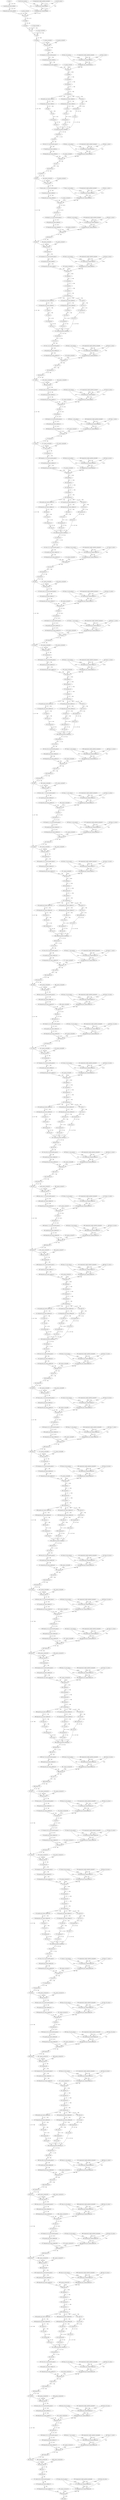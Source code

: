 strict digraph  {
"0 arg0_1" [id=0, type=input];
"1 quantize_per_tensor_default" [id=1, type=quantize_per_tensor];
"2 dequantize_per_tensor_default" [id=2, type=dequantize_per_tensor];
"3 _param_constant1" [id=3, type=get_attr];
"4 conv2d_scale_0" [id=4, type=get_attr];
"5 conv2d_zero_point_0" [id=5, type=get_attr];
"6 compressed_weight_updated_constant0" [id=6, type=get_attr];
"7 quantize_per_channel_default" [id=7, type=quantize_per_channel];
"8 dequantize_per_channel_default" [id=8, type=dequantize_per_channel];
"9 conv2d" [id=9, type=conv2d];
"10 reshape" [id=10, type=reshape];
"11 permute" [id=11, type=permute];
"12 _frozen_param0" [id=12, type=get_attr];
"13 cat" [id=13, type=cat];
"14 _param_constant3" [id=14, type=get_attr];
"15 add" [id=15, type=add];
"16 dropout" [id=16, type=dropout];
"17 _param_constant4" [id=17, type=get_attr];
"18 _param_constant5" [id=18, type=get_attr];
"19 layer_norm" [id=19, type=layer_norm];
"20 transpose" [id=20, type=transpose];
"21 _param_constant7" [id=21, type=get_attr];
"22 transpose_0_0_nncf_smooth_quant_0" [id=22, type=call_module];
"23 quantize_per_tensor_default_1" [id=23, type=quantize_per_tensor];
"24 dequantize_per_tensor_default_1" [id=24, type=dequantize_per_tensor];
"25 linear_scale_0" [id=25, type=get_attr];
"26 linear_zero_point_0" [id=26, type=get_attr];
"27 compressed_weight_updated_constant1" [id=27, type=get_attr];
"28 quantize_per_channel_default_1" [id=28, type=quantize_per_channel];
"29 dequantize_per_channel_default_1" [id=29, type=dequantize_per_channel];
"30 linear" [id=30, type=linear];
"31 unflatten" [id=31, type=unflatten];
"32 unsqueeze" [id=32, type=unsqueeze];
"33 transpose_1" [id=33, type=transpose];
"34 squeeze" [id=34, type=squeeze];
"35 contiguous" [id=35, type=contiguous];
"36 quantize_per_tensor_default_2" [id=36, type=quantize_per_tensor];
"37 dequantize_per_tensor_default_2" [id=37, type=dequantize_per_tensor];
"38 select" [id=38, type=select];
"39 quantize_per_tensor_default_3" [id=39, type=quantize_per_tensor];
"40 dequantize_per_tensor_default_3" [id=40, type=dequantize_per_tensor];
"41 select_1" [id=41, type=select];
"42 select_2" [id=42, type=select];
"43 view" [id=43, type=view];
"44 transpose_2" [id=44, type=transpose];
"45 view_1" [id=45, type=view];
"46 transpose_3" [id=46, type=transpose];
"47 view_2" [id=47, type=view];
"48 transpose_4" [id=48, type=transpose];
"49 view_3" [id=49, type=view];
"50 view_4" [id=50, type=view];
"51 view_5" [id=51, type=view];
"52 scaled_dot_product_attention" [id=52, type=scaled_dot_product_attention];
"53 permute_1" [id=53, type=permute];
"54 view_6" [id=54, type=view];
"55 _param_constant9" [id=55, type=get_attr];
"56 view_6_0_0_nncf_smooth_quant_0" [id=56, type=call_module];
"57 quantize_per_tensor_default_4" [id=57, type=quantize_per_tensor];
"58 dequantize_per_tensor_default_4" [id=58, type=dequantize_per_tensor];
"59 linear_1_scale_0" [id=59, type=get_attr];
"60 linear_1_zero_point_0" [id=60, type=get_attr];
"61 compressed_weight_updated_constant2" [id=61, type=get_attr];
"62 quantize_per_channel_default_2" [id=62, type=quantize_per_channel];
"63 dequantize_per_channel_default_2" [id=63, type=dequantize_per_channel];
"64 linear_1" [id=64, type=linear];
"65 view_7" [id=65, type=view];
"66 transpose_5" [id=66, type=transpose];
"67 dropout_1" [id=67, type=dropout];
"68 add_1" [id=68, type=add];
"69 _param_constant10" [id=69, type=get_attr];
"70 _param_constant11" [id=70, type=get_attr];
"71 layer_norm_1" [id=71, type=layer_norm];
"72 _param_constant13" [id=72, type=get_attr];
"73 layer_norm_1_0_0_nncf_smooth_quant_0" [id=73, type=call_module];
"74 quantize_per_tensor_default_5" [id=74, type=quantize_per_tensor];
"75 dequantize_per_tensor_default_5" [id=75, type=dequantize_per_tensor];
"76 linear_2_scale_0" [id=76, type=get_attr];
"77 linear_2_zero_point_0" [id=77, type=get_attr];
"78 compressed_weight_updated_constant3" [id=78, type=get_attr];
"79 quantize_per_channel_default_3" [id=79, type=quantize_per_channel];
"80 dequantize_per_channel_default_3" [id=80, type=dequantize_per_channel];
"81 linear_2" [id=81, type=linear];
"82 gelu" [id=82, type=gelu];
"83 dropout_2" [id=83, type=dropout];
"84 _param_constant15" [id=84, type=get_attr];
"85 dropout_2_0_0_nncf_smooth_quant_0" [id=85, type=call_module];
"86 quantize_per_tensor_default_6" [id=86, type=quantize_per_tensor];
"87 dequantize_per_tensor_default_6" [id=87, type=dequantize_per_tensor];
"88 linear_3_scale_0" [id=88, type=get_attr];
"89 linear_3_zero_point_0" [id=89, type=get_attr];
"90 compressed_weight_updated_constant4" [id=90, type=get_attr];
"91 quantize_per_channel_default_4" [id=91, type=quantize_per_channel];
"92 dequantize_per_channel_default_4" [id=92, type=dequantize_per_channel];
"93 linear_3" [id=93, type=linear];
"94 dropout_3" [id=94, type=dropout];
"95 add_2" [id=95, type=add];
"96 _param_constant16" [id=96, type=get_attr];
"97 _param_constant17" [id=97, type=get_attr];
"98 layer_norm_2" [id=98, type=layer_norm];
"99 transpose_6" [id=99, type=transpose];
"100 _param_constant19" [id=100, type=get_attr];
"101 transpose_6_0_0_nncf_smooth_quant_0" [id=101, type=call_module];
"102 quantize_per_tensor_default_7" [id=102, type=quantize_per_tensor];
"103 dequantize_per_tensor_default_7" [id=103, type=dequantize_per_tensor];
"104 linear_4_scale_0" [id=104, type=get_attr];
"105 linear_4_zero_point_0" [id=105, type=get_attr];
"106 compressed_weight_updated_constant5" [id=106, type=get_attr];
"107 quantize_per_channel_default_5" [id=107, type=quantize_per_channel];
"108 dequantize_per_channel_default_5" [id=108, type=dequantize_per_channel];
"109 linear_4" [id=109, type=linear];
"110 unflatten_1" [id=110, type=unflatten];
"111 unsqueeze_1" [id=111, type=unsqueeze];
"112 transpose_7" [id=112, type=transpose];
"113 squeeze_1" [id=113, type=squeeze];
"114 contiguous_1" [id=114, type=contiguous];
"115 quantize_per_tensor_default_8" [id=115, type=quantize_per_tensor];
"116 dequantize_per_tensor_default_8" [id=116, type=dequantize_per_tensor];
"117 select_3" [id=117, type=select];
"118 quantize_per_tensor_default_9" [id=118, type=quantize_per_tensor];
"119 dequantize_per_tensor_default_9" [id=119, type=dequantize_per_tensor];
"120 select_4" [id=120, type=select];
"121 select_5" [id=121, type=select];
"122 view_8" [id=122, type=view];
"123 transpose_8" [id=123, type=transpose];
"124 view_9" [id=124, type=view];
"125 transpose_9" [id=125, type=transpose];
"126 view_10" [id=126, type=view];
"127 transpose_10" [id=127, type=transpose];
"128 view_11" [id=128, type=view];
"129 view_12" [id=129, type=view];
"130 view_13" [id=130, type=view];
"131 scaled_dot_product_attention_1" [id=131, type=scaled_dot_product_attention];
"132 permute_2" [id=132, type=permute];
"133 view_14" [id=133, type=view];
"134 _param_constant21" [id=134, type=get_attr];
"135 view_14_0_0_nncf_smooth_quant_0" [id=135, type=call_module];
"136 quantize_per_tensor_default_10" [id=136, type=quantize_per_tensor];
"137 dequantize_per_tensor_default_10" [id=137, type=dequantize_per_tensor];
"138 linear_5_scale_0" [id=138, type=get_attr];
"139 linear_5_zero_point_0" [id=139, type=get_attr];
"140 compressed_weight_updated_constant6" [id=140, type=get_attr];
"141 quantize_per_channel_default_6" [id=141, type=quantize_per_channel];
"142 dequantize_per_channel_default_6" [id=142, type=dequantize_per_channel];
"143 linear_5" [id=143, type=linear];
"144 view_15" [id=144, type=view];
"145 transpose_11" [id=145, type=transpose];
"146 dropout_4" [id=146, type=dropout];
"147 add_3" [id=147, type=add];
"148 _param_constant22" [id=148, type=get_attr];
"149 _param_constant23" [id=149, type=get_attr];
"150 layer_norm_3" [id=150, type=layer_norm];
"151 _param_constant25" [id=151, type=get_attr];
"152 layer_norm_3_0_0_nncf_smooth_quant_0" [id=152, type=call_module];
"153 quantize_per_tensor_default_11" [id=153, type=quantize_per_tensor];
"154 dequantize_per_tensor_default_11" [id=154, type=dequantize_per_tensor];
"155 linear_6_scale_0" [id=155, type=get_attr];
"156 linear_6_zero_point_0" [id=156, type=get_attr];
"157 compressed_weight_updated_constant7" [id=157, type=get_attr];
"158 quantize_per_channel_default_7" [id=158, type=quantize_per_channel];
"159 dequantize_per_channel_default_7" [id=159, type=dequantize_per_channel];
"160 linear_6" [id=160, type=linear];
"161 gelu_1" [id=161, type=gelu];
"162 dropout_5" [id=162, type=dropout];
"163 _param_constant27" [id=163, type=get_attr];
"164 dropout_5_0_0_nncf_smooth_quant_0" [id=164, type=call_module];
"165 quantize_per_tensor_default_12" [id=165, type=quantize_per_tensor];
"166 dequantize_per_tensor_default_12" [id=166, type=dequantize_per_tensor];
"167 linear_7_scale_0" [id=167, type=get_attr];
"168 linear_7_zero_point_0" [id=168, type=get_attr];
"169 compressed_weight_updated_constant8" [id=169, type=get_attr];
"170 quantize_per_channel_default_8" [id=170, type=quantize_per_channel];
"171 dequantize_per_channel_default_8" [id=171, type=dequantize_per_channel];
"172 linear_7" [id=172, type=linear];
"173 dropout_6" [id=173, type=dropout];
"174 add_4" [id=174, type=add];
"175 _param_constant28" [id=175, type=get_attr];
"176 _param_constant29" [id=176, type=get_attr];
"177 layer_norm_4" [id=177, type=layer_norm];
"178 transpose_12" [id=178, type=transpose];
"179 _param_constant31" [id=179, type=get_attr];
"180 transpose_12_0_0_nncf_smooth_quant_0" [id=180, type=call_module];
"181 quantize_per_tensor_default_13" [id=181, type=quantize_per_tensor];
"182 dequantize_per_tensor_default_13" [id=182, type=dequantize_per_tensor];
"183 linear_8_scale_0" [id=183, type=get_attr];
"184 linear_8_zero_point_0" [id=184, type=get_attr];
"185 compressed_weight_updated_constant9" [id=185, type=get_attr];
"186 quantize_per_channel_default_9" [id=186, type=quantize_per_channel];
"187 dequantize_per_channel_default_9" [id=187, type=dequantize_per_channel];
"188 linear_8" [id=188, type=linear];
"189 unflatten_2" [id=189, type=unflatten];
"190 unsqueeze_2" [id=190, type=unsqueeze];
"191 transpose_13" [id=191, type=transpose];
"192 squeeze_2" [id=192, type=squeeze];
"193 contiguous_2" [id=193, type=contiguous];
"194 quantize_per_tensor_default_14" [id=194, type=quantize_per_tensor];
"195 dequantize_per_tensor_default_14" [id=195, type=dequantize_per_tensor];
"196 select_6" [id=196, type=select];
"197 quantize_per_tensor_default_15" [id=197, type=quantize_per_tensor];
"198 dequantize_per_tensor_default_15" [id=198, type=dequantize_per_tensor];
"199 select_7" [id=199, type=select];
"200 select_8" [id=200, type=select];
"201 view_16" [id=201, type=view];
"202 transpose_14" [id=202, type=transpose];
"203 view_17" [id=203, type=view];
"204 transpose_15" [id=204, type=transpose];
"205 view_18" [id=205, type=view];
"206 transpose_16" [id=206, type=transpose];
"207 view_19" [id=207, type=view];
"208 view_20" [id=208, type=view];
"209 view_21" [id=209, type=view];
"210 scaled_dot_product_attention_2" [id=210, type=scaled_dot_product_attention];
"211 permute_3" [id=211, type=permute];
"212 view_22" [id=212, type=view];
"213 _param_constant33" [id=213, type=get_attr];
"214 view_22_0_0_nncf_smooth_quant_0" [id=214, type=call_module];
"215 quantize_per_tensor_default_16" [id=215, type=quantize_per_tensor];
"216 dequantize_per_tensor_default_16" [id=216, type=dequantize_per_tensor];
"217 linear_9_scale_0" [id=217, type=get_attr];
"218 linear_9_zero_point_0" [id=218, type=get_attr];
"219 compressed_weight_updated_constant10" [id=219, type=get_attr];
"220 quantize_per_channel_default_10" [id=220, type=quantize_per_channel];
"221 dequantize_per_channel_default_10" [id=221, type=dequantize_per_channel];
"222 linear_9" [id=222, type=linear];
"223 view_23" [id=223, type=view];
"224 transpose_17" [id=224, type=transpose];
"225 dropout_7" [id=225, type=dropout];
"226 add_5" [id=226, type=add];
"227 _param_constant34" [id=227, type=get_attr];
"228 _param_constant35" [id=228, type=get_attr];
"229 layer_norm_5" [id=229, type=layer_norm];
"230 _param_constant37" [id=230, type=get_attr];
"231 layer_norm_5_0_0_nncf_smooth_quant_0" [id=231, type=call_module];
"232 quantize_per_tensor_default_17" [id=232, type=quantize_per_tensor];
"233 dequantize_per_tensor_default_17" [id=233, type=dequantize_per_tensor];
"234 linear_10_scale_0" [id=234, type=get_attr];
"235 linear_10_zero_point_0" [id=235, type=get_attr];
"236 compressed_weight_updated_constant11" [id=236, type=get_attr];
"237 quantize_per_channel_default_11" [id=237, type=quantize_per_channel];
"238 dequantize_per_channel_default_11" [id=238, type=dequantize_per_channel];
"239 linear_10" [id=239, type=linear];
"240 gelu_2" [id=240, type=gelu];
"241 dropout_8" [id=241, type=dropout];
"242 _param_constant39" [id=242, type=get_attr];
"243 dropout_8_0_0_nncf_smooth_quant_0" [id=243, type=call_module];
"244 quantize_per_tensor_default_18" [id=244, type=quantize_per_tensor];
"245 dequantize_per_tensor_default_18" [id=245, type=dequantize_per_tensor];
"246 linear_11_scale_0" [id=246, type=get_attr];
"247 linear_11_zero_point_0" [id=247, type=get_attr];
"248 compressed_weight_updated_constant12" [id=248, type=get_attr];
"249 quantize_per_channel_default_12" [id=249, type=quantize_per_channel];
"250 dequantize_per_channel_default_12" [id=250, type=dequantize_per_channel];
"251 linear_11" [id=251, type=linear];
"252 dropout_9" [id=252, type=dropout];
"253 add_6" [id=253, type=add];
"254 _param_constant40" [id=254, type=get_attr];
"255 _param_constant41" [id=255, type=get_attr];
"256 layer_norm_6" [id=256, type=layer_norm];
"257 transpose_18" [id=257, type=transpose];
"258 _param_constant43" [id=258, type=get_attr];
"259 transpose_18_0_0_nncf_smooth_quant_0" [id=259, type=call_module];
"260 quantize_per_tensor_default_19" [id=260, type=quantize_per_tensor];
"261 dequantize_per_tensor_default_19" [id=261, type=dequantize_per_tensor];
"262 linear_12_scale_0" [id=262, type=get_attr];
"263 linear_12_zero_point_0" [id=263, type=get_attr];
"264 compressed_weight_updated_constant13" [id=264, type=get_attr];
"265 quantize_per_channel_default_13" [id=265, type=quantize_per_channel];
"266 dequantize_per_channel_default_13" [id=266, type=dequantize_per_channel];
"267 linear_12" [id=267, type=linear];
"268 unflatten_3" [id=268, type=unflatten];
"269 unsqueeze_3" [id=269, type=unsqueeze];
"270 transpose_19" [id=270, type=transpose];
"271 squeeze_3" [id=271, type=squeeze];
"272 contiguous_3" [id=272, type=contiguous];
"273 quantize_per_tensor_default_20" [id=273, type=quantize_per_tensor];
"274 dequantize_per_tensor_default_20" [id=274, type=dequantize_per_tensor];
"275 select_9" [id=275, type=select];
"276 quantize_per_tensor_default_21" [id=276, type=quantize_per_tensor];
"277 dequantize_per_tensor_default_21" [id=277, type=dequantize_per_tensor];
"278 select_10" [id=278, type=select];
"279 select_11" [id=279, type=select];
"280 view_24" [id=280, type=view];
"281 transpose_20" [id=281, type=transpose];
"282 view_25" [id=282, type=view];
"283 transpose_21" [id=283, type=transpose];
"284 view_26" [id=284, type=view];
"285 transpose_22" [id=285, type=transpose];
"286 view_27" [id=286, type=view];
"287 view_28" [id=287, type=view];
"288 view_29" [id=288, type=view];
"289 scaled_dot_product_attention_3" [id=289, type=scaled_dot_product_attention];
"290 permute_4" [id=290, type=permute];
"291 view_30" [id=291, type=view];
"292 _param_constant45" [id=292, type=get_attr];
"293 view_30_0_0_nncf_smooth_quant_0" [id=293, type=call_module];
"294 quantize_per_tensor_default_22" [id=294, type=quantize_per_tensor];
"295 dequantize_per_tensor_default_22" [id=295, type=dequantize_per_tensor];
"296 linear_13_scale_0" [id=296, type=get_attr];
"297 linear_13_zero_point_0" [id=297, type=get_attr];
"298 compressed_weight_updated_constant14" [id=298, type=get_attr];
"299 quantize_per_channel_default_14" [id=299, type=quantize_per_channel];
"300 dequantize_per_channel_default_14" [id=300, type=dequantize_per_channel];
"301 linear_13" [id=301, type=linear];
"302 view_31" [id=302, type=view];
"303 transpose_23" [id=303, type=transpose];
"304 dropout_10" [id=304, type=dropout];
"305 add_7" [id=305, type=add];
"306 _param_constant46" [id=306, type=get_attr];
"307 _param_constant47" [id=307, type=get_attr];
"308 layer_norm_7" [id=308, type=layer_norm];
"309 _param_constant49" [id=309, type=get_attr];
"310 layer_norm_7_0_0_nncf_smooth_quant_0" [id=310, type=call_module];
"311 quantize_per_tensor_default_23" [id=311, type=quantize_per_tensor];
"312 dequantize_per_tensor_default_23" [id=312, type=dequantize_per_tensor];
"313 linear_14_scale_0" [id=313, type=get_attr];
"314 linear_14_zero_point_0" [id=314, type=get_attr];
"315 compressed_weight_updated_constant15" [id=315, type=get_attr];
"316 quantize_per_channel_default_15" [id=316, type=quantize_per_channel];
"317 dequantize_per_channel_default_15" [id=317, type=dequantize_per_channel];
"318 linear_14" [id=318, type=linear];
"319 gelu_3" [id=319, type=gelu];
"320 dropout_11" [id=320, type=dropout];
"321 _param_constant51" [id=321, type=get_attr];
"322 dropout_11_0_0_nncf_smooth_quant_0" [id=322, type=call_module];
"323 quantize_per_tensor_default_24" [id=323, type=quantize_per_tensor];
"324 dequantize_per_tensor_default_24" [id=324, type=dequantize_per_tensor];
"325 linear_15_scale_0" [id=325, type=get_attr];
"326 linear_15_zero_point_0" [id=326, type=get_attr];
"327 compressed_weight_updated_constant16" [id=327, type=get_attr];
"328 quantize_per_channel_default_16" [id=328, type=quantize_per_channel];
"329 dequantize_per_channel_default_16" [id=329, type=dequantize_per_channel];
"330 linear_15" [id=330, type=linear];
"331 dropout_12" [id=331, type=dropout];
"332 add_8" [id=332, type=add];
"333 _param_constant52" [id=333, type=get_attr];
"334 _param_constant53" [id=334, type=get_attr];
"335 layer_norm_8" [id=335, type=layer_norm];
"336 transpose_24" [id=336, type=transpose];
"337 _param_constant55" [id=337, type=get_attr];
"338 transpose_24_0_0_nncf_smooth_quant_0" [id=338, type=call_module];
"339 quantize_per_tensor_default_25" [id=339, type=quantize_per_tensor];
"340 dequantize_per_tensor_default_25" [id=340, type=dequantize_per_tensor];
"341 linear_16_scale_0" [id=341, type=get_attr];
"342 linear_16_zero_point_0" [id=342, type=get_attr];
"343 compressed_weight_updated_constant17" [id=343, type=get_attr];
"344 quantize_per_channel_default_17" [id=344, type=quantize_per_channel];
"345 dequantize_per_channel_default_17" [id=345, type=dequantize_per_channel];
"346 linear_16" [id=346, type=linear];
"347 unflatten_4" [id=347, type=unflatten];
"348 unsqueeze_4" [id=348, type=unsqueeze];
"349 transpose_25" [id=349, type=transpose];
"350 squeeze_4" [id=350, type=squeeze];
"351 contiguous_4" [id=351, type=contiguous];
"352 quantize_per_tensor_default_26" [id=352, type=quantize_per_tensor];
"353 dequantize_per_tensor_default_26" [id=353, type=dequantize_per_tensor];
"354 select_12" [id=354, type=select];
"355 quantize_per_tensor_default_27" [id=355, type=quantize_per_tensor];
"356 dequantize_per_tensor_default_27" [id=356, type=dequantize_per_tensor];
"357 select_13" [id=357, type=select];
"358 select_14" [id=358, type=select];
"359 view_32" [id=359, type=view];
"360 transpose_26" [id=360, type=transpose];
"361 view_33" [id=361, type=view];
"362 transpose_27" [id=362, type=transpose];
"363 view_34" [id=363, type=view];
"364 transpose_28" [id=364, type=transpose];
"365 view_35" [id=365, type=view];
"366 view_36" [id=366, type=view];
"367 view_37" [id=367, type=view];
"368 scaled_dot_product_attention_4" [id=368, type=scaled_dot_product_attention];
"369 permute_5" [id=369, type=permute];
"370 view_38" [id=370, type=view];
"371 _param_constant57" [id=371, type=get_attr];
"372 view_38_0_0_nncf_smooth_quant_0" [id=372, type=call_module];
"373 quantize_per_tensor_default_28" [id=373, type=quantize_per_tensor];
"374 dequantize_per_tensor_default_28" [id=374, type=dequantize_per_tensor];
"375 linear_17_scale_0" [id=375, type=get_attr];
"376 linear_17_zero_point_0" [id=376, type=get_attr];
"377 compressed_weight_updated_constant18" [id=377, type=get_attr];
"378 quantize_per_channel_default_18" [id=378, type=quantize_per_channel];
"379 dequantize_per_channel_default_18" [id=379, type=dequantize_per_channel];
"380 linear_17" [id=380, type=linear];
"381 view_39" [id=381, type=view];
"382 transpose_29" [id=382, type=transpose];
"383 dropout_13" [id=383, type=dropout];
"384 add_9" [id=384, type=add];
"385 _param_constant58" [id=385, type=get_attr];
"386 _param_constant59" [id=386, type=get_attr];
"387 layer_norm_9" [id=387, type=layer_norm];
"388 _param_constant61" [id=388, type=get_attr];
"389 layer_norm_9_0_0_nncf_smooth_quant_0" [id=389, type=call_module];
"390 quantize_per_tensor_default_29" [id=390, type=quantize_per_tensor];
"391 dequantize_per_tensor_default_29" [id=391, type=dequantize_per_tensor];
"392 linear_18_scale_0" [id=392, type=get_attr];
"393 linear_18_zero_point_0" [id=393, type=get_attr];
"394 compressed_weight_updated_constant19" [id=394, type=get_attr];
"395 quantize_per_channel_default_19" [id=395, type=quantize_per_channel];
"396 dequantize_per_channel_default_19" [id=396, type=dequantize_per_channel];
"397 linear_18" [id=397, type=linear];
"398 gelu_4" [id=398, type=gelu];
"399 dropout_14" [id=399, type=dropout];
"400 _param_constant63" [id=400, type=get_attr];
"401 dropout_14_0_0_nncf_smooth_quant_0" [id=401, type=call_module];
"402 quantize_per_tensor_default_30" [id=402, type=quantize_per_tensor];
"403 dequantize_per_tensor_default_30" [id=403, type=dequantize_per_tensor];
"404 linear_19_scale_0" [id=404, type=get_attr];
"405 linear_19_zero_point_0" [id=405, type=get_attr];
"406 compressed_weight_updated_constant20" [id=406, type=get_attr];
"407 quantize_per_channel_default_20" [id=407, type=quantize_per_channel];
"408 dequantize_per_channel_default_20" [id=408, type=dequantize_per_channel];
"409 linear_19" [id=409, type=linear];
"410 dropout_15" [id=410, type=dropout];
"411 add_10" [id=411, type=add];
"412 _param_constant64" [id=412, type=get_attr];
"413 _param_constant65" [id=413, type=get_attr];
"414 layer_norm_10" [id=414, type=layer_norm];
"415 transpose_30" [id=415, type=transpose];
"416 _param_constant67" [id=416, type=get_attr];
"417 transpose_30_0_0_nncf_smooth_quant_0" [id=417, type=call_module];
"418 quantize_per_tensor_default_31" [id=418, type=quantize_per_tensor];
"419 dequantize_per_tensor_default_31" [id=419, type=dequantize_per_tensor];
"420 linear_20_scale_0" [id=420, type=get_attr];
"421 linear_20_zero_point_0" [id=421, type=get_attr];
"422 compressed_weight_updated_constant21" [id=422, type=get_attr];
"423 quantize_per_channel_default_21" [id=423, type=quantize_per_channel];
"424 dequantize_per_channel_default_21" [id=424, type=dequantize_per_channel];
"425 linear_20" [id=425, type=linear];
"426 unflatten_5" [id=426, type=unflatten];
"427 unsqueeze_5" [id=427, type=unsqueeze];
"428 transpose_31" [id=428, type=transpose];
"429 squeeze_5" [id=429, type=squeeze];
"430 contiguous_5" [id=430, type=contiguous];
"431 quantize_per_tensor_default_32" [id=431, type=quantize_per_tensor];
"432 dequantize_per_tensor_default_32" [id=432, type=dequantize_per_tensor];
"433 select_15" [id=433, type=select];
"434 quantize_per_tensor_default_33" [id=434, type=quantize_per_tensor];
"435 dequantize_per_tensor_default_33" [id=435, type=dequantize_per_tensor];
"436 select_16" [id=436, type=select];
"437 select_17" [id=437, type=select];
"438 view_40" [id=438, type=view];
"439 transpose_32" [id=439, type=transpose];
"440 view_41" [id=440, type=view];
"441 transpose_33" [id=441, type=transpose];
"442 view_42" [id=442, type=view];
"443 transpose_34" [id=443, type=transpose];
"444 view_43" [id=444, type=view];
"445 view_44" [id=445, type=view];
"446 view_45" [id=446, type=view];
"447 scaled_dot_product_attention_5" [id=447, type=scaled_dot_product_attention];
"448 permute_6" [id=448, type=permute];
"449 view_46" [id=449, type=view];
"450 _param_constant69" [id=450, type=get_attr];
"451 view_46_0_0_nncf_smooth_quant_0" [id=451, type=call_module];
"452 quantize_per_tensor_default_34" [id=452, type=quantize_per_tensor];
"453 dequantize_per_tensor_default_34" [id=453, type=dequantize_per_tensor];
"454 linear_21_scale_0" [id=454, type=get_attr];
"455 linear_21_zero_point_0" [id=455, type=get_attr];
"456 compressed_weight_updated_constant22" [id=456, type=get_attr];
"457 quantize_per_channel_default_22" [id=457, type=quantize_per_channel];
"458 dequantize_per_channel_default_22" [id=458, type=dequantize_per_channel];
"459 linear_21" [id=459, type=linear];
"460 view_47" [id=460, type=view];
"461 transpose_35" [id=461, type=transpose];
"462 dropout_16" [id=462, type=dropout];
"463 add_11" [id=463, type=add];
"464 _param_constant70" [id=464, type=get_attr];
"465 _param_constant71" [id=465, type=get_attr];
"466 layer_norm_11" [id=466, type=layer_norm];
"467 _param_constant73" [id=467, type=get_attr];
"468 layer_norm_11_0_0_nncf_smooth_quant_0" [id=468, type=call_module];
"469 quantize_per_tensor_default_35" [id=469, type=quantize_per_tensor];
"470 dequantize_per_tensor_default_35" [id=470, type=dequantize_per_tensor];
"471 linear_22_scale_0" [id=471, type=get_attr];
"472 linear_22_zero_point_0" [id=472, type=get_attr];
"473 compressed_weight_updated_constant23" [id=473, type=get_attr];
"474 quantize_per_channel_default_23" [id=474, type=quantize_per_channel];
"475 dequantize_per_channel_default_23" [id=475, type=dequantize_per_channel];
"476 linear_22" [id=476, type=linear];
"477 gelu_5" [id=477, type=gelu];
"478 dropout_17" [id=478, type=dropout];
"479 _param_constant75" [id=479, type=get_attr];
"480 dropout_17_0_0_nncf_smooth_quant_0" [id=480, type=call_module];
"481 quantize_per_tensor_default_36" [id=481, type=quantize_per_tensor];
"482 dequantize_per_tensor_default_36" [id=482, type=dequantize_per_tensor];
"483 linear_23_scale_0" [id=483, type=get_attr];
"484 linear_23_zero_point_0" [id=484, type=get_attr];
"485 compressed_weight_updated_constant24" [id=485, type=get_attr];
"486 quantize_per_channel_default_24" [id=486, type=quantize_per_channel];
"487 dequantize_per_channel_default_24" [id=487, type=dequantize_per_channel];
"488 linear_23" [id=488, type=linear];
"489 dropout_18" [id=489, type=dropout];
"490 add_12" [id=490, type=add];
"491 _param_constant76" [id=491, type=get_attr];
"492 _param_constant77" [id=492, type=get_attr];
"493 layer_norm_12" [id=493, type=layer_norm];
"494 transpose_36" [id=494, type=transpose];
"495 _param_constant79" [id=495, type=get_attr];
"496 transpose_36_0_0_nncf_smooth_quant_0" [id=496, type=call_module];
"497 quantize_per_tensor_default_37" [id=497, type=quantize_per_tensor];
"498 dequantize_per_tensor_default_37" [id=498, type=dequantize_per_tensor];
"499 linear_24_scale_0" [id=499, type=get_attr];
"500 linear_24_zero_point_0" [id=500, type=get_attr];
"501 compressed_weight_updated_constant25" [id=501, type=get_attr];
"502 quantize_per_channel_default_25" [id=502, type=quantize_per_channel];
"503 dequantize_per_channel_default_25" [id=503, type=dequantize_per_channel];
"504 linear_24" [id=504, type=linear];
"505 unflatten_6" [id=505, type=unflatten];
"506 unsqueeze_6" [id=506, type=unsqueeze];
"507 transpose_37" [id=507, type=transpose];
"508 squeeze_6" [id=508, type=squeeze];
"509 contiguous_6" [id=509, type=contiguous];
"510 quantize_per_tensor_default_38" [id=510, type=quantize_per_tensor];
"511 dequantize_per_tensor_default_38" [id=511, type=dequantize_per_tensor];
"512 select_18" [id=512, type=select];
"513 quantize_per_tensor_default_39" [id=513, type=quantize_per_tensor];
"514 dequantize_per_tensor_default_39" [id=514, type=dequantize_per_tensor];
"515 select_19" [id=515, type=select];
"516 select_20" [id=516, type=select];
"517 view_48" [id=517, type=view];
"518 transpose_38" [id=518, type=transpose];
"519 view_49" [id=519, type=view];
"520 transpose_39" [id=520, type=transpose];
"521 view_50" [id=521, type=view];
"522 transpose_40" [id=522, type=transpose];
"523 view_51" [id=523, type=view];
"524 view_52" [id=524, type=view];
"525 view_53" [id=525, type=view];
"526 scaled_dot_product_attention_6" [id=526, type=scaled_dot_product_attention];
"527 permute_7" [id=527, type=permute];
"528 view_54" [id=528, type=view];
"529 _param_constant81" [id=529, type=get_attr];
"530 view_54_0_0_nncf_smooth_quant_0" [id=530, type=call_module];
"531 quantize_per_tensor_default_40" [id=531, type=quantize_per_tensor];
"532 dequantize_per_tensor_default_40" [id=532, type=dequantize_per_tensor];
"533 linear_25_scale_0" [id=533, type=get_attr];
"534 linear_25_zero_point_0" [id=534, type=get_attr];
"535 compressed_weight_updated_constant26" [id=535, type=get_attr];
"536 quantize_per_channel_default_26" [id=536, type=quantize_per_channel];
"537 dequantize_per_channel_default_26" [id=537, type=dequantize_per_channel];
"538 linear_25" [id=538, type=linear];
"539 view_55" [id=539, type=view];
"540 transpose_41" [id=540, type=transpose];
"541 dropout_19" [id=541, type=dropout];
"542 add_13" [id=542, type=add];
"543 _param_constant82" [id=543, type=get_attr];
"544 _param_constant83" [id=544, type=get_attr];
"545 layer_norm_13" [id=545, type=layer_norm];
"546 _param_constant85" [id=546, type=get_attr];
"547 layer_norm_13_0_0_nncf_smooth_quant_0" [id=547, type=call_module];
"548 quantize_per_tensor_default_41" [id=548, type=quantize_per_tensor];
"549 dequantize_per_tensor_default_41" [id=549, type=dequantize_per_tensor];
"550 linear_26_scale_0" [id=550, type=get_attr];
"551 linear_26_zero_point_0" [id=551, type=get_attr];
"552 compressed_weight_updated_constant27" [id=552, type=get_attr];
"553 quantize_per_channel_default_27" [id=553, type=quantize_per_channel];
"554 dequantize_per_channel_default_27" [id=554, type=dequantize_per_channel];
"555 linear_26" [id=555, type=linear];
"556 gelu_6" [id=556, type=gelu];
"557 dropout_20" [id=557, type=dropout];
"558 _param_constant87" [id=558, type=get_attr];
"559 dropout_20_0_0_nncf_smooth_quant_0" [id=559, type=call_module];
"560 quantize_per_tensor_default_42" [id=560, type=quantize_per_tensor];
"561 dequantize_per_tensor_default_42" [id=561, type=dequantize_per_tensor];
"562 linear_27_scale_0" [id=562, type=get_attr];
"563 linear_27_zero_point_0" [id=563, type=get_attr];
"564 compressed_weight_updated_constant28" [id=564, type=get_attr];
"565 quantize_per_channel_default_28" [id=565, type=quantize_per_channel];
"566 dequantize_per_channel_default_28" [id=566, type=dequantize_per_channel];
"567 linear_27" [id=567, type=linear];
"568 dropout_21" [id=568, type=dropout];
"569 add_14" [id=569, type=add];
"570 _param_constant88" [id=570, type=get_attr];
"571 _param_constant89" [id=571, type=get_attr];
"572 layer_norm_14" [id=572, type=layer_norm];
"573 transpose_42" [id=573, type=transpose];
"574 _param_constant91" [id=574, type=get_attr];
"575 transpose_42_0_0_nncf_smooth_quant_0" [id=575, type=call_module];
"576 quantize_per_tensor_default_43" [id=576, type=quantize_per_tensor];
"577 dequantize_per_tensor_default_43" [id=577, type=dequantize_per_tensor];
"578 linear_28_scale_0" [id=578, type=get_attr];
"579 linear_28_zero_point_0" [id=579, type=get_attr];
"580 compressed_weight_updated_constant29" [id=580, type=get_attr];
"581 quantize_per_channel_default_29" [id=581, type=quantize_per_channel];
"582 dequantize_per_channel_default_29" [id=582, type=dequantize_per_channel];
"583 linear_28" [id=583, type=linear];
"584 unflatten_7" [id=584, type=unflatten];
"585 unsqueeze_7" [id=585, type=unsqueeze];
"586 transpose_43" [id=586, type=transpose];
"587 squeeze_7" [id=587, type=squeeze];
"588 contiguous_7" [id=588, type=contiguous];
"589 quantize_per_tensor_default_44" [id=589, type=quantize_per_tensor];
"590 dequantize_per_tensor_default_44" [id=590, type=dequantize_per_tensor];
"591 select_21" [id=591, type=select];
"592 quantize_per_tensor_default_45" [id=592, type=quantize_per_tensor];
"593 dequantize_per_tensor_default_45" [id=593, type=dequantize_per_tensor];
"594 select_22" [id=594, type=select];
"595 select_23" [id=595, type=select];
"596 view_56" [id=596, type=view];
"597 transpose_44" [id=597, type=transpose];
"598 view_57" [id=598, type=view];
"599 transpose_45" [id=599, type=transpose];
"600 view_58" [id=600, type=view];
"601 transpose_46" [id=601, type=transpose];
"602 view_59" [id=602, type=view];
"603 view_60" [id=603, type=view];
"604 view_61" [id=604, type=view];
"605 scaled_dot_product_attention_7" [id=605, type=scaled_dot_product_attention];
"606 permute_8" [id=606, type=permute];
"607 view_62" [id=607, type=view];
"608 _param_constant93" [id=608, type=get_attr];
"609 view_62_0_0_nncf_smooth_quant_0" [id=609, type=call_module];
"610 quantize_per_tensor_default_46" [id=610, type=quantize_per_tensor];
"611 dequantize_per_tensor_default_46" [id=611, type=dequantize_per_tensor];
"612 linear_29_scale_0" [id=612, type=get_attr];
"613 linear_29_zero_point_0" [id=613, type=get_attr];
"614 compressed_weight_updated_constant30" [id=614, type=get_attr];
"615 quantize_per_channel_default_30" [id=615, type=quantize_per_channel];
"616 dequantize_per_channel_default_30" [id=616, type=dequantize_per_channel];
"617 linear_29" [id=617, type=linear];
"618 view_63" [id=618, type=view];
"619 transpose_47" [id=619, type=transpose];
"620 dropout_22" [id=620, type=dropout];
"621 add_15" [id=621, type=add];
"622 _param_constant94" [id=622, type=get_attr];
"623 _param_constant95" [id=623, type=get_attr];
"624 layer_norm_15" [id=624, type=layer_norm];
"625 _param_constant97" [id=625, type=get_attr];
"626 layer_norm_15_0_0_nncf_smooth_quant_0" [id=626, type=call_module];
"627 quantize_per_tensor_default_47" [id=627, type=quantize_per_tensor];
"628 dequantize_per_tensor_default_47" [id=628, type=dequantize_per_tensor];
"629 linear_30_scale_0" [id=629, type=get_attr];
"630 linear_30_zero_point_0" [id=630, type=get_attr];
"631 compressed_weight_updated_constant31" [id=631, type=get_attr];
"632 quantize_per_channel_default_31" [id=632, type=quantize_per_channel];
"633 dequantize_per_channel_default_31" [id=633, type=dequantize_per_channel];
"634 linear_30" [id=634, type=linear];
"635 gelu_7" [id=635, type=gelu];
"636 dropout_23" [id=636, type=dropout];
"637 _param_constant99" [id=637, type=get_attr];
"638 dropout_23_0_0_nncf_smooth_quant_0" [id=638, type=call_module];
"639 quantize_per_tensor_default_48" [id=639, type=quantize_per_tensor];
"640 dequantize_per_tensor_default_48" [id=640, type=dequantize_per_tensor];
"641 linear_31_scale_0" [id=641, type=get_attr];
"642 linear_31_zero_point_0" [id=642, type=get_attr];
"643 compressed_weight_updated_constant32" [id=643, type=get_attr];
"644 quantize_per_channel_default_32" [id=644, type=quantize_per_channel];
"645 dequantize_per_channel_default_32" [id=645, type=dequantize_per_channel];
"646 linear_31" [id=646, type=linear];
"647 dropout_24" [id=647, type=dropout];
"648 add_16" [id=648, type=add];
"649 _param_constant100" [id=649, type=get_attr];
"650 _param_constant101" [id=650, type=get_attr];
"651 layer_norm_16" [id=651, type=layer_norm];
"652 transpose_48" [id=652, type=transpose];
"653 _param_constant103" [id=653, type=get_attr];
"654 transpose_48_0_0_nncf_smooth_quant_0" [id=654, type=call_module];
"655 quantize_per_tensor_default_49" [id=655, type=quantize_per_tensor];
"656 dequantize_per_tensor_default_49" [id=656, type=dequantize_per_tensor];
"657 linear_32_scale_0" [id=657, type=get_attr];
"658 linear_32_zero_point_0" [id=658, type=get_attr];
"659 compressed_weight_updated_constant33" [id=659, type=get_attr];
"660 quantize_per_channel_default_33" [id=660, type=quantize_per_channel];
"661 dequantize_per_channel_default_33" [id=661, type=dequantize_per_channel];
"662 linear_32" [id=662, type=linear];
"663 unflatten_8" [id=663, type=unflatten];
"664 unsqueeze_8" [id=664, type=unsqueeze];
"665 transpose_49" [id=665, type=transpose];
"666 squeeze_8" [id=666, type=squeeze];
"667 contiguous_8" [id=667, type=contiguous];
"668 quantize_per_tensor_default_50" [id=668, type=quantize_per_tensor];
"669 dequantize_per_tensor_default_50" [id=669, type=dequantize_per_tensor];
"670 select_24" [id=670, type=select];
"671 quantize_per_tensor_default_51" [id=671, type=quantize_per_tensor];
"672 dequantize_per_tensor_default_51" [id=672, type=dequantize_per_tensor];
"673 select_25" [id=673, type=select];
"674 select_26" [id=674, type=select];
"675 view_64" [id=675, type=view];
"676 transpose_50" [id=676, type=transpose];
"677 view_65" [id=677, type=view];
"678 transpose_51" [id=678, type=transpose];
"679 view_66" [id=679, type=view];
"680 transpose_52" [id=680, type=transpose];
"681 view_67" [id=681, type=view];
"682 view_68" [id=682, type=view];
"683 view_69" [id=683, type=view];
"684 scaled_dot_product_attention_8" [id=684, type=scaled_dot_product_attention];
"685 permute_9" [id=685, type=permute];
"686 view_70" [id=686, type=view];
"687 _param_constant105" [id=687, type=get_attr];
"688 view_70_0_0_nncf_smooth_quant_0" [id=688, type=call_module];
"689 quantize_per_tensor_default_52" [id=689, type=quantize_per_tensor];
"690 dequantize_per_tensor_default_52" [id=690, type=dequantize_per_tensor];
"691 linear_33_scale_0" [id=691, type=get_attr];
"692 linear_33_zero_point_0" [id=692, type=get_attr];
"693 compressed_weight_updated_constant34" [id=693, type=get_attr];
"694 quantize_per_channel_default_34" [id=694, type=quantize_per_channel];
"695 dequantize_per_channel_default_34" [id=695, type=dequantize_per_channel];
"696 linear_33" [id=696, type=linear];
"697 view_71" [id=697, type=view];
"698 transpose_53" [id=698, type=transpose];
"699 dropout_25" [id=699, type=dropout];
"700 add_17" [id=700, type=add];
"701 _param_constant106" [id=701, type=get_attr];
"702 _param_constant107" [id=702, type=get_attr];
"703 layer_norm_17" [id=703, type=layer_norm];
"704 _param_constant109" [id=704, type=get_attr];
"705 layer_norm_17_0_0_nncf_smooth_quant_0" [id=705, type=call_module];
"706 quantize_per_tensor_default_53" [id=706, type=quantize_per_tensor];
"707 dequantize_per_tensor_default_53" [id=707, type=dequantize_per_tensor];
"708 linear_34_scale_0" [id=708, type=get_attr];
"709 linear_34_zero_point_0" [id=709, type=get_attr];
"710 compressed_weight_updated_constant35" [id=710, type=get_attr];
"711 quantize_per_channel_default_35" [id=711, type=quantize_per_channel];
"712 dequantize_per_channel_default_35" [id=712, type=dequantize_per_channel];
"713 linear_34" [id=713, type=linear];
"714 gelu_8" [id=714, type=gelu];
"715 dropout_26" [id=715, type=dropout];
"716 _param_constant111" [id=716, type=get_attr];
"717 dropout_26_0_0_nncf_smooth_quant_0" [id=717, type=call_module];
"718 quantize_per_tensor_default_54" [id=718, type=quantize_per_tensor];
"719 dequantize_per_tensor_default_54" [id=719, type=dequantize_per_tensor];
"720 linear_35_scale_0" [id=720, type=get_attr];
"721 linear_35_zero_point_0" [id=721, type=get_attr];
"722 compressed_weight_updated_constant36" [id=722, type=get_attr];
"723 quantize_per_channel_default_36" [id=723, type=quantize_per_channel];
"724 dequantize_per_channel_default_36" [id=724, type=dequantize_per_channel];
"725 linear_35" [id=725, type=linear];
"726 dropout_27" [id=726, type=dropout];
"727 add_18" [id=727, type=add];
"728 _param_constant112" [id=728, type=get_attr];
"729 _param_constant113" [id=729, type=get_attr];
"730 layer_norm_18" [id=730, type=layer_norm];
"731 transpose_54" [id=731, type=transpose];
"732 _param_constant115" [id=732, type=get_attr];
"733 transpose_54_0_0_nncf_smooth_quant_0" [id=733, type=call_module];
"734 quantize_per_tensor_default_55" [id=734, type=quantize_per_tensor];
"735 dequantize_per_tensor_default_55" [id=735, type=dequantize_per_tensor];
"736 linear_36_scale_0" [id=736, type=get_attr];
"737 linear_36_zero_point_0" [id=737, type=get_attr];
"738 compressed_weight_updated_constant37" [id=738, type=get_attr];
"739 quantize_per_channel_default_37" [id=739, type=quantize_per_channel];
"740 dequantize_per_channel_default_37" [id=740, type=dequantize_per_channel];
"741 linear_36" [id=741, type=linear];
"742 unflatten_9" [id=742, type=unflatten];
"743 unsqueeze_9" [id=743, type=unsqueeze];
"744 transpose_55" [id=744, type=transpose];
"745 squeeze_9" [id=745, type=squeeze];
"746 contiguous_9" [id=746, type=contiguous];
"747 quantize_per_tensor_default_56" [id=747, type=quantize_per_tensor];
"748 dequantize_per_tensor_default_56" [id=748, type=dequantize_per_tensor];
"749 select_27" [id=749, type=select];
"750 quantize_per_tensor_default_57" [id=750, type=quantize_per_tensor];
"751 dequantize_per_tensor_default_57" [id=751, type=dequantize_per_tensor];
"752 select_28" [id=752, type=select];
"753 select_29" [id=753, type=select];
"754 view_72" [id=754, type=view];
"755 transpose_56" [id=755, type=transpose];
"756 view_73" [id=756, type=view];
"757 transpose_57" [id=757, type=transpose];
"758 view_74" [id=758, type=view];
"759 transpose_58" [id=759, type=transpose];
"760 view_75" [id=760, type=view];
"761 view_76" [id=761, type=view];
"762 view_77" [id=762, type=view];
"763 scaled_dot_product_attention_9" [id=763, type=scaled_dot_product_attention];
"764 permute_10" [id=764, type=permute];
"765 view_78" [id=765, type=view];
"766 _param_constant117" [id=766, type=get_attr];
"767 view_78_0_0_nncf_smooth_quant_0" [id=767, type=call_module];
"768 quantize_per_tensor_default_58" [id=768, type=quantize_per_tensor];
"769 dequantize_per_tensor_default_58" [id=769, type=dequantize_per_tensor];
"770 linear_37_scale_0" [id=770, type=get_attr];
"771 linear_37_zero_point_0" [id=771, type=get_attr];
"772 compressed_weight_updated_constant38" [id=772, type=get_attr];
"773 quantize_per_channel_default_38" [id=773, type=quantize_per_channel];
"774 dequantize_per_channel_default_38" [id=774, type=dequantize_per_channel];
"775 linear_37" [id=775, type=linear];
"776 view_79" [id=776, type=view];
"777 transpose_59" [id=777, type=transpose];
"778 dropout_28" [id=778, type=dropout];
"779 add_19" [id=779, type=add];
"780 _param_constant118" [id=780, type=get_attr];
"781 _param_constant119" [id=781, type=get_attr];
"782 layer_norm_19" [id=782, type=layer_norm];
"783 _param_constant121" [id=783, type=get_attr];
"784 layer_norm_19_0_0_nncf_smooth_quant_0" [id=784, type=call_module];
"785 quantize_per_tensor_default_59" [id=785, type=quantize_per_tensor];
"786 dequantize_per_tensor_default_59" [id=786, type=dequantize_per_tensor];
"787 linear_38_scale_0" [id=787, type=get_attr];
"788 linear_38_zero_point_0" [id=788, type=get_attr];
"789 compressed_weight_updated_constant39" [id=789, type=get_attr];
"790 quantize_per_channel_default_39" [id=790, type=quantize_per_channel];
"791 dequantize_per_channel_default_39" [id=791, type=dequantize_per_channel];
"792 linear_38" [id=792, type=linear];
"793 gelu_9" [id=793, type=gelu];
"794 dropout_29" [id=794, type=dropout];
"795 _param_constant123" [id=795, type=get_attr];
"796 dropout_29_0_0_nncf_smooth_quant_0" [id=796, type=call_module];
"797 quantize_per_tensor_default_60" [id=797, type=quantize_per_tensor];
"798 dequantize_per_tensor_default_60" [id=798, type=dequantize_per_tensor];
"799 linear_39_scale_0" [id=799, type=get_attr];
"800 linear_39_zero_point_0" [id=800, type=get_attr];
"801 compressed_weight_updated_constant40" [id=801, type=get_attr];
"802 quantize_per_channel_default_40" [id=802, type=quantize_per_channel];
"803 dequantize_per_channel_default_40" [id=803, type=dequantize_per_channel];
"804 linear_39" [id=804, type=linear];
"805 dropout_30" [id=805, type=dropout];
"806 add_20" [id=806, type=add];
"807 _param_constant124" [id=807, type=get_attr];
"808 _param_constant125" [id=808, type=get_attr];
"809 layer_norm_20" [id=809, type=layer_norm];
"810 transpose_60" [id=810, type=transpose];
"811 _param_constant127" [id=811, type=get_attr];
"812 transpose_60_0_0_nncf_smooth_quant_0" [id=812, type=call_module];
"813 quantize_per_tensor_default_61" [id=813, type=quantize_per_tensor];
"814 dequantize_per_tensor_default_61" [id=814, type=dequantize_per_tensor];
"815 linear_40_scale_0" [id=815, type=get_attr];
"816 linear_40_zero_point_0" [id=816, type=get_attr];
"817 compressed_weight_updated_constant41" [id=817, type=get_attr];
"818 quantize_per_channel_default_41" [id=818, type=quantize_per_channel];
"819 dequantize_per_channel_default_41" [id=819, type=dequantize_per_channel];
"820 linear_40" [id=820, type=linear];
"821 unflatten_10" [id=821, type=unflatten];
"822 unsqueeze_10" [id=822, type=unsqueeze];
"823 transpose_61" [id=823, type=transpose];
"824 squeeze_10" [id=824, type=squeeze];
"825 contiguous_10" [id=825, type=contiguous];
"826 quantize_per_tensor_default_62" [id=826, type=quantize_per_tensor];
"827 dequantize_per_tensor_default_62" [id=827, type=dequantize_per_tensor];
"828 select_30" [id=828, type=select];
"829 quantize_per_tensor_default_63" [id=829, type=quantize_per_tensor];
"830 dequantize_per_tensor_default_63" [id=830, type=dequantize_per_tensor];
"831 select_31" [id=831, type=select];
"832 select_32" [id=832, type=select];
"833 view_80" [id=833, type=view];
"834 transpose_62" [id=834, type=transpose];
"835 view_81" [id=835, type=view];
"836 transpose_63" [id=836, type=transpose];
"837 view_82" [id=837, type=view];
"838 transpose_64" [id=838, type=transpose];
"839 view_83" [id=839, type=view];
"840 view_84" [id=840, type=view];
"841 view_85" [id=841, type=view];
"842 scaled_dot_product_attention_10" [id=842, type=scaled_dot_product_attention];
"843 permute_11" [id=843, type=permute];
"844 view_86" [id=844, type=view];
"845 _param_constant129" [id=845, type=get_attr];
"846 view_86_0_0_nncf_smooth_quant_0" [id=846, type=call_module];
"847 quantize_per_tensor_default_64" [id=847, type=quantize_per_tensor];
"848 dequantize_per_tensor_default_64" [id=848, type=dequantize_per_tensor];
"849 linear_41_scale_0" [id=849, type=get_attr];
"850 linear_41_zero_point_0" [id=850, type=get_attr];
"851 compressed_weight_updated_constant42" [id=851, type=get_attr];
"852 quantize_per_channel_default_42" [id=852, type=quantize_per_channel];
"853 dequantize_per_channel_default_42" [id=853, type=dequantize_per_channel];
"854 linear_41" [id=854, type=linear];
"855 view_87" [id=855, type=view];
"856 transpose_65" [id=856, type=transpose];
"857 dropout_31" [id=857, type=dropout];
"858 add_21" [id=858, type=add];
"859 _param_constant130" [id=859, type=get_attr];
"860 _param_constant131" [id=860, type=get_attr];
"861 layer_norm_21" [id=861, type=layer_norm];
"862 _param_constant133" [id=862, type=get_attr];
"863 layer_norm_21_0_0_nncf_smooth_quant_0" [id=863, type=call_module];
"864 quantize_per_tensor_default_65" [id=864, type=quantize_per_tensor];
"865 dequantize_per_tensor_default_65" [id=865, type=dequantize_per_tensor];
"866 linear_42_scale_0" [id=866, type=get_attr];
"867 linear_42_zero_point_0" [id=867, type=get_attr];
"868 compressed_weight_updated_constant43" [id=868, type=get_attr];
"869 quantize_per_channel_default_43" [id=869, type=quantize_per_channel];
"870 dequantize_per_channel_default_43" [id=870, type=dequantize_per_channel];
"871 linear_42" [id=871, type=linear];
"872 gelu_10" [id=872, type=gelu];
"873 dropout_32" [id=873, type=dropout];
"874 _param_constant135" [id=874, type=get_attr];
"875 dropout_32_0_0_nncf_smooth_quant_0" [id=875, type=call_module];
"876 quantize_per_tensor_default_66" [id=876, type=quantize_per_tensor];
"877 dequantize_per_tensor_default_66" [id=877, type=dequantize_per_tensor];
"878 linear_43_scale_0" [id=878, type=get_attr];
"879 linear_43_zero_point_0" [id=879, type=get_attr];
"880 compressed_weight_updated_constant44" [id=880, type=get_attr];
"881 quantize_per_channel_default_44" [id=881, type=quantize_per_channel];
"882 dequantize_per_channel_default_44" [id=882, type=dequantize_per_channel];
"883 linear_43" [id=883, type=linear];
"884 dropout_33" [id=884, type=dropout];
"885 add_22" [id=885, type=add];
"886 _param_constant136" [id=886, type=get_attr];
"887 _param_constant137" [id=887, type=get_attr];
"888 layer_norm_22" [id=888, type=layer_norm];
"889 transpose_66" [id=889, type=transpose];
"890 _param_constant139" [id=890, type=get_attr];
"891 transpose_66_0_0_nncf_smooth_quant_0" [id=891, type=call_module];
"892 quantize_per_tensor_default_67" [id=892, type=quantize_per_tensor];
"893 dequantize_per_tensor_default_67" [id=893, type=dequantize_per_tensor];
"894 linear_44_scale_0" [id=894, type=get_attr];
"895 linear_44_zero_point_0" [id=895, type=get_attr];
"896 compressed_weight_updated_constant45" [id=896, type=get_attr];
"897 quantize_per_channel_default_45" [id=897, type=quantize_per_channel];
"898 dequantize_per_channel_default_45" [id=898, type=dequantize_per_channel];
"899 linear_44" [id=899, type=linear];
"900 unflatten_11" [id=900, type=unflatten];
"901 unsqueeze_11" [id=901, type=unsqueeze];
"902 transpose_67" [id=902, type=transpose];
"903 squeeze_11" [id=903, type=squeeze];
"904 contiguous_11" [id=904, type=contiguous];
"905 quantize_per_tensor_default_68" [id=905, type=quantize_per_tensor];
"906 dequantize_per_tensor_default_68" [id=906, type=dequantize_per_tensor];
"907 select_33" [id=907, type=select];
"908 quantize_per_tensor_default_69" [id=908, type=quantize_per_tensor];
"909 dequantize_per_tensor_default_69" [id=909, type=dequantize_per_tensor];
"910 select_34" [id=910, type=select];
"911 select_35" [id=911, type=select];
"912 view_88" [id=912, type=view];
"913 transpose_68" [id=913, type=transpose];
"914 view_89" [id=914, type=view];
"915 transpose_69" [id=915, type=transpose];
"916 view_90" [id=916, type=view];
"917 transpose_70" [id=917, type=transpose];
"918 view_91" [id=918, type=view];
"919 view_92" [id=919, type=view];
"920 view_93" [id=920, type=view];
"921 scaled_dot_product_attention_11" [id=921, type=scaled_dot_product_attention];
"922 permute_12" [id=922, type=permute];
"923 view_94" [id=923, type=view];
"924 _param_constant141" [id=924, type=get_attr];
"925 view_94_0_0_nncf_smooth_quant_0" [id=925, type=call_module];
"926 quantize_per_tensor_default_70" [id=926, type=quantize_per_tensor];
"927 dequantize_per_tensor_default_70" [id=927, type=dequantize_per_tensor];
"928 linear_45_scale_0" [id=928, type=get_attr];
"929 linear_45_zero_point_0" [id=929, type=get_attr];
"930 compressed_weight_updated_constant46" [id=930, type=get_attr];
"931 quantize_per_channel_default_46" [id=931, type=quantize_per_channel];
"932 dequantize_per_channel_default_46" [id=932, type=dequantize_per_channel];
"933 linear_45" [id=933, type=linear];
"934 view_95" [id=934, type=view];
"935 transpose_71" [id=935, type=transpose];
"936 dropout_34" [id=936, type=dropout];
"937 add_23" [id=937, type=add];
"938 _param_constant142" [id=938, type=get_attr];
"939 _param_constant143" [id=939, type=get_attr];
"940 layer_norm_23" [id=940, type=layer_norm];
"941 _param_constant145" [id=941, type=get_attr];
"942 layer_norm_23_0_0_nncf_smooth_quant_0" [id=942, type=call_module];
"943 quantize_per_tensor_default_71" [id=943, type=quantize_per_tensor];
"944 dequantize_per_tensor_default_71" [id=944, type=dequantize_per_tensor];
"945 linear_46_scale_0" [id=945, type=get_attr];
"946 linear_46_zero_point_0" [id=946, type=get_attr];
"947 compressed_weight_updated_constant47" [id=947, type=get_attr];
"948 quantize_per_channel_default_47" [id=948, type=quantize_per_channel];
"949 dequantize_per_channel_default_47" [id=949, type=dequantize_per_channel];
"950 linear_46" [id=950, type=linear];
"951 gelu_11" [id=951, type=gelu];
"952 dropout_35" [id=952, type=dropout];
"953 _param_constant147" [id=953, type=get_attr];
"954 dropout_35_0_0_nncf_smooth_quant_0" [id=954, type=call_module];
"955 quantize_per_tensor_default_72" [id=955, type=quantize_per_tensor];
"956 dequantize_per_tensor_default_72" [id=956, type=dequantize_per_tensor];
"957 linear_47_scale_0" [id=957, type=get_attr];
"958 linear_47_zero_point_0" [id=958, type=get_attr];
"959 compressed_weight_updated_constant48" [id=959, type=get_attr];
"960 quantize_per_channel_default_48" [id=960, type=quantize_per_channel];
"961 dequantize_per_channel_default_48" [id=961, type=dequantize_per_channel];
"962 linear_47" [id=962, type=linear];
"963 dropout_36" [id=963, type=dropout];
"964 add_24" [id=964, type=add];
"965 _param_constant148" [id=965, type=get_attr];
"966 _param_constant149" [id=966, type=get_attr];
"967 layer_norm_24" [id=967, type=layer_norm];
"968 slice_1" [id=968, type=slice];
"969 select_36" [id=969, type=select];
"970 _param_constant151" [id=970, type=get_attr];
"971 select_36_0_0_nncf_smooth_quant_0" [id=971, type=call_module];
"972 quantize_per_tensor_default_73" [id=972, type=quantize_per_tensor];
"973 dequantize_per_tensor_default_73" [id=973, type=dequantize_per_tensor];
"974 linear_48_scale_0" [id=974, type=get_attr];
"975 linear_48_zero_point_0" [id=975, type=get_attr];
"976 compressed_weight_updated_constant49" [id=976, type=get_attr];
"977 quantize_per_channel_default_49" [id=977, type=quantize_per_channel];
"978 dequantize_per_channel_default_49" [id=978, type=dequantize_per_channel];
"979 linear_48" [id=979, type=linear];
"980 output" [id=980, type=output];
"0 arg0_1" -> "1 quantize_per_tensor_default"  [label="(1, 3, 224, 224)", style=solid];
"1 quantize_per_tensor_default" -> "2 dequantize_per_tensor_default"  [label="(1, 3, 224, 224)", style=solid];
"2 dequantize_per_tensor_default" -> "9 conv2d"  [label="(1, 3, 224, 224)", style=solid];
"3 _param_constant1" -> "9 conv2d"  [label="(768,)", style=solid];
"4 conv2d_scale_0" -> "7 quantize_per_channel_default"  [label="(768,)", style=solid];
"4 conv2d_scale_0" -> "8 dequantize_per_channel_default"  [label="(768,)", style=solid];
"5 conv2d_zero_point_0" -> "7 quantize_per_channel_default"  [label="(768,)", style=solid];
"5 conv2d_zero_point_0" -> "8 dequantize_per_channel_default"  [label="(768,)", style=solid];
"6 compressed_weight_updated_constant0" -> "7 quantize_per_channel_default"  [label="(768, 3, 16, 16)", style=solid];
"7 quantize_per_channel_default" -> "8 dequantize_per_channel_default"  [label="(768, 3, 16, 16)", style=solid];
"8 dequantize_per_channel_default" -> "9 conv2d"  [label="(768, 3, 16, 16)", style=solid];
"9 conv2d" -> "10 reshape"  [label="(1, 768, 14, 14)", style=solid];
"10 reshape" -> "11 permute"  [label="(1, 768, 196)", style=solid];
"11 permute" -> "13 cat"  [label="(1, 196, 768)", style=solid];
"12 _frozen_param0" -> "13 cat"  [label="(1, 1, 768)", style=solid];
"13 cat" -> "15 add"  [label="(1, 197, 768)", style=solid];
"14 _param_constant3" -> "15 add"  [label="(1, 197, 768)", style=solid];
"15 add" -> "16 dropout"  [label="(1, 197, 768)", style=solid];
"16 dropout" -> "19 layer_norm"  [label="(1, 197, 768)", style=solid];
"16 dropout" -> "68 add_1"  [label="(1, 197, 768)", style=solid];
"17 _param_constant4" -> "19 layer_norm"  [label="(768,)", style=solid];
"18 _param_constant5" -> "19 layer_norm"  [label="(768,)", style=solid];
"19 layer_norm" -> "20 transpose"  [label="(1, 197, 768)", style=solid];
"20 transpose" -> "22 transpose_0_0_nncf_smooth_quant_0"  [label="(197, 1, 768)", style=solid];
"21 _param_constant7" -> "30 linear"  [label="(2304,)", style=solid];
"22 transpose_0_0_nncf_smooth_quant_0" -> "23 quantize_per_tensor_default_1"  [label="(197, 1, 768)", style=solid];
"23 quantize_per_tensor_default_1" -> "24 dequantize_per_tensor_default_1"  [label="(197, 1, 768)", style=solid];
"24 dequantize_per_tensor_default_1" -> "30 linear"  [label="(197, 1, 768)", style=solid];
"25 linear_scale_0" -> "28 quantize_per_channel_default_1"  [label="(2304,)", style=solid];
"25 linear_scale_0" -> "29 dequantize_per_channel_default_1"  [label="(2304,)", style=solid];
"26 linear_zero_point_0" -> "28 quantize_per_channel_default_1"  [label="(2304,)", style=solid];
"26 linear_zero_point_0" -> "29 dequantize_per_channel_default_1"  [label="(2304,)", style=solid];
"27 compressed_weight_updated_constant1" -> "28 quantize_per_channel_default_1"  [label="(2304, 768)", style=solid];
"28 quantize_per_channel_default_1" -> "29 dequantize_per_channel_default_1"  [label="(2304, 768)", style=solid];
"29 dequantize_per_channel_default_1" -> "30 linear"  [label="(2304, 768)", style=solid];
"30 linear" -> "31 unflatten"  [label="(197, 1, 2304)", style=solid];
"31 unflatten" -> "32 unsqueeze"  [label="(197, 1, 3, 768)", style=solid];
"32 unsqueeze" -> "33 transpose_1"  [label="(1, 197, 1, 3, 768)", style=solid];
"33 transpose_1" -> "34 squeeze"  [label="(3, 197, 1, 1, 768)", style=solid];
"34 squeeze" -> "35 contiguous"  [label="(3, 197, 1, 768)", style=solid];
"35 contiguous" -> "36 quantize_per_tensor_default_2"  [label="(3, 197, 1, 768)", style=solid];
"35 contiguous" -> "39 quantize_per_tensor_default_3"  [label="(3, 197, 1, 768)", style=solid];
"35 contiguous" -> "42 select_2"  [label="(3, 197, 1, 768)", style=solid];
"36 quantize_per_tensor_default_2" -> "37 dequantize_per_tensor_default_2"  [label="(3, 197, 1, 768)", style=solid];
"37 dequantize_per_tensor_default_2" -> "38 select"  [label="(3, 197, 1, 768)", style=solid];
"38 select" -> "43 view"  [label="(197, 1, 768)", style=solid];
"39 quantize_per_tensor_default_3" -> "40 dequantize_per_tensor_default_3"  [label="(3, 197, 1, 768)", style=solid];
"40 dequantize_per_tensor_default_3" -> "41 select_1"  [label="(3, 197, 1, 768)", style=solid];
"41 select_1" -> "45 view_1"  [label="(197, 1, 768)", style=solid];
"42 select_2" -> "47 view_2"  [label="(197, 1, 768)", style=solid];
"43 view" -> "44 transpose_2"  [label="(197, 12, 64)", style=solid];
"44 transpose_2" -> "49 view_3"  [label="(12, 197, 64)", style=solid];
"45 view_1" -> "46 transpose_3"  [label="(197, 12, 64)", style=solid];
"46 transpose_3" -> "50 view_4"  [label="(12, 197, 64)", style=solid];
"47 view_2" -> "48 transpose_4"  [label="(197, 12, 64)", style=solid];
"48 transpose_4" -> "51 view_5"  [label="(12, 197, 64)", style=solid];
"49 view_3" -> "52 scaled_dot_product_attention"  [label="(1, 12, 197, 64)", style=solid];
"50 view_4" -> "52 scaled_dot_product_attention"  [label="(1, 12, 197, 64)", style=solid];
"51 view_5" -> "52 scaled_dot_product_attention"  [label="(1, 12, 197, 64)", style=solid];
"52 scaled_dot_product_attention" -> "53 permute_1"  [label="(1, 12, 197, 64)", style=solid];
"53 permute_1" -> "54 view_6"  [label="(197, 1, 12, 64)", style=solid];
"54 view_6" -> "56 view_6_0_0_nncf_smooth_quant_0"  [label="(197, 768)", style=solid];
"55 _param_constant9" -> "64 linear_1"  [label="(768,)", style=solid];
"56 view_6_0_0_nncf_smooth_quant_0" -> "57 quantize_per_tensor_default_4"  [label="(197, 768)", style=solid];
"57 quantize_per_tensor_default_4" -> "58 dequantize_per_tensor_default_4"  [label="(197, 768)", style=solid];
"58 dequantize_per_tensor_default_4" -> "64 linear_1"  [label="(197, 768)", style=solid];
"59 linear_1_scale_0" -> "62 quantize_per_channel_default_2"  [label="(768,)", style=solid];
"59 linear_1_scale_0" -> "63 dequantize_per_channel_default_2"  [label="(768,)", style=solid];
"60 linear_1_zero_point_0" -> "62 quantize_per_channel_default_2"  [label="(768,)", style=solid];
"60 linear_1_zero_point_0" -> "63 dequantize_per_channel_default_2"  [label="(768,)", style=solid];
"61 compressed_weight_updated_constant2" -> "62 quantize_per_channel_default_2"  [label="(768, 768)", style=solid];
"62 quantize_per_channel_default_2" -> "63 dequantize_per_channel_default_2"  [label="(768, 768)", style=solid];
"63 dequantize_per_channel_default_2" -> "64 linear_1"  [label="(768, 768)", style=solid];
"64 linear_1" -> "65 view_7"  [label="(197, 768)", style=solid];
"65 view_7" -> "66 transpose_5"  [label="(197, 1, 768)", style=solid];
"66 transpose_5" -> "67 dropout_1"  [label="(1, 197, 768)", style=solid];
"67 dropout_1" -> "68 add_1"  [label="(1, 197, 768)", style=solid];
"68 add_1" -> "71 layer_norm_1"  [label="(1, 197, 768)", style=solid];
"68 add_1" -> "95 add_2"  [label="(1, 197, 768)", style=solid];
"69 _param_constant10" -> "71 layer_norm_1"  [label="(768,)", style=solid];
"70 _param_constant11" -> "71 layer_norm_1"  [label="(768,)", style=solid];
"71 layer_norm_1" -> "73 layer_norm_1_0_0_nncf_smooth_quant_0"  [label="(1, 197, 768)", style=solid];
"72 _param_constant13" -> "81 linear_2"  [label="(3072,)", style=solid];
"73 layer_norm_1_0_0_nncf_smooth_quant_0" -> "74 quantize_per_tensor_default_5"  [label="(1, 197, 768)", style=solid];
"74 quantize_per_tensor_default_5" -> "75 dequantize_per_tensor_default_5"  [label="(1, 197, 768)", style=solid];
"75 dequantize_per_tensor_default_5" -> "81 linear_2"  [label="(1, 197, 768)", style=solid];
"76 linear_2_scale_0" -> "79 quantize_per_channel_default_3"  [label="(3072,)", style=solid];
"76 linear_2_scale_0" -> "80 dequantize_per_channel_default_3"  [label="(3072,)", style=solid];
"77 linear_2_zero_point_0" -> "79 quantize_per_channel_default_3"  [label="(3072,)", style=solid];
"77 linear_2_zero_point_0" -> "80 dequantize_per_channel_default_3"  [label="(3072,)", style=solid];
"78 compressed_weight_updated_constant3" -> "79 quantize_per_channel_default_3"  [label="(3072, 768)", style=solid];
"79 quantize_per_channel_default_3" -> "80 dequantize_per_channel_default_3"  [label="(3072, 768)", style=solid];
"80 dequantize_per_channel_default_3" -> "81 linear_2"  [label="(3072, 768)", style=solid];
"81 linear_2" -> "82 gelu"  [label="(1, 197, 3072)", style=solid];
"82 gelu" -> "83 dropout_2"  [label="(1, 197, 3072)", style=solid];
"83 dropout_2" -> "85 dropout_2_0_0_nncf_smooth_quant_0"  [label="(1, 197, 3072)", style=solid];
"84 _param_constant15" -> "93 linear_3"  [label="(768,)", style=solid];
"85 dropout_2_0_0_nncf_smooth_quant_0" -> "86 quantize_per_tensor_default_6"  [label="(1, 197, 3072)", style=solid];
"86 quantize_per_tensor_default_6" -> "87 dequantize_per_tensor_default_6"  [label="(1, 197, 3072)", style=solid];
"87 dequantize_per_tensor_default_6" -> "93 linear_3"  [label="(1, 197, 3072)", style=solid];
"88 linear_3_scale_0" -> "91 quantize_per_channel_default_4"  [label="(768,)", style=solid];
"88 linear_3_scale_0" -> "92 dequantize_per_channel_default_4"  [label="(768,)", style=solid];
"89 linear_3_zero_point_0" -> "91 quantize_per_channel_default_4"  [label="(768,)", style=solid];
"89 linear_3_zero_point_0" -> "92 dequantize_per_channel_default_4"  [label="(768,)", style=solid];
"90 compressed_weight_updated_constant4" -> "91 quantize_per_channel_default_4"  [label="(768, 3072)", style=solid];
"91 quantize_per_channel_default_4" -> "92 dequantize_per_channel_default_4"  [label="(768, 3072)", style=solid];
"92 dequantize_per_channel_default_4" -> "93 linear_3"  [label="(768, 3072)", style=solid];
"93 linear_3" -> "94 dropout_3"  [label="(1, 197, 768)", style=solid];
"94 dropout_3" -> "95 add_2"  [label="(1, 197, 768)", style=solid];
"95 add_2" -> "98 layer_norm_2"  [label="(1, 197, 768)", style=solid];
"95 add_2" -> "147 add_3"  [label="(1, 197, 768)", style=solid];
"96 _param_constant16" -> "98 layer_norm_2"  [label="(768,)", style=solid];
"97 _param_constant17" -> "98 layer_norm_2"  [label="(768,)", style=solid];
"98 layer_norm_2" -> "99 transpose_6"  [label="(1, 197, 768)", style=solid];
"99 transpose_6" -> "101 transpose_6_0_0_nncf_smooth_quant_0"  [label="(197, 1, 768)", style=solid];
"100 _param_constant19" -> "109 linear_4"  [label="(2304,)", style=solid];
"101 transpose_6_0_0_nncf_smooth_quant_0" -> "102 quantize_per_tensor_default_7"  [label="(197, 1, 768)", style=solid];
"102 quantize_per_tensor_default_7" -> "103 dequantize_per_tensor_default_7"  [label="(197, 1, 768)", style=solid];
"103 dequantize_per_tensor_default_7" -> "109 linear_4"  [label="(197, 1, 768)", style=solid];
"104 linear_4_scale_0" -> "107 quantize_per_channel_default_5"  [label="(2304,)", style=solid];
"104 linear_4_scale_0" -> "108 dequantize_per_channel_default_5"  [label="(2304,)", style=solid];
"105 linear_4_zero_point_0" -> "107 quantize_per_channel_default_5"  [label="(2304,)", style=solid];
"105 linear_4_zero_point_0" -> "108 dequantize_per_channel_default_5"  [label="(2304,)", style=solid];
"106 compressed_weight_updated_constant5" -> "107 quantize_per_channel_default_5"  [label="(2304, 768)", style=solid];
"107 quantize_per_channel_default_5" -> "108 dequantize_per_channel_default_5"  [label="(2304, 768)", style=solid];
"108 dequantize_per_channel_default_5" -> "109 linear_4"  [label="(2304, 768)", style=solid];
"109 linear_4" -> "110 unflatten_1"  [label="(197, 1, 2304)", style=solid];
"110 unflatten_1" -> "111 unsqueeze_1"  [label="(197, 1, 3, 768)", style=solid];
"111 unsqueeze_1" -> "112 transpose_7"  [label="(1, 197, 1, 3, 768)", style=solid];
"112 transpose_7" -> "113 squeeze_1"  [label="(3, 197, 1, 1, 768)", style=solid];
"113 squeeze_1" -> "114 contiguous_1"  [label="(3, 197, 1, 768)", style=solid];
"114 contiguous_1" -> "115 quantize_per_tensor_default_8"  [label="(3, 197, 1, 768)", style=solid];
"114 contiguous_1" -> "118 quantize_per_tensor_default_9"  [label="(3, 197, 1, 768)", style=solid];
"114 contiguous_1" -> "121 select_5"  [label="(3, 197, 1, 768)", style=solid];
"115 quantize_per_tensor_default_8" -> "116 dequantize_per_tensor_default_8"  [label="(3, 197, 1, 768)", style=solid];
"116 dequantize_per_tensor_default_8" -> "117 select_3"  [label="(3, 197, 1, 768)", style=solid];
"117 select_3" -> "122 view_8"  [label="(197, 1, 768)", style=solid];
"118 quantize_per_tensor_default_9" -> "119 dequantize_per_tensor_default_9"  [label="(3, 197, 1, 768)", style=solid];
"119 dequantize_per_tensor_default_9" -> "120 select_4"  [label="(3, 197, 1, 768)", style=solid];
"120 select_4" -> "124 view_9"  [label="(197, 1, 768)", style=solid];
"121 select_5" -> "126 view_10"  [label="(197, 1, 768)", style=solid];
"122 view_8" -> "123 transpose_8"  [label="(197, 12, 64)", style=solid];
"123 transpose_8" -> "128 view_11"  [label="(12, 197, 64)", style=solid];
"124 view_9" -> "125 transpose_9"  [label="(197, 12, 64)", style=solid];
"125 transpose_9" -> "129 view_12"  [label="(12, 197, 64)", style=solid];
"126 view_10" -> "127 transpose_10"  [label="(197, 12, 64)", style=solid];
"127 transpose_10" -> "130 view_13"  [label="(12, 197, 64)", style=solid];
"128 view_11" -> "131 scaled_dot_product_attention_1"  [label="(1, 12, 197, 64)", style=solid];
"129 view_12" -> "131 scaled_dot_product_attention_1"  [label="(1, 12, 197, 64)", style=solid];
"130 view_13" -> "131 scaled_dot_product_attention_1"  [label="(1, 12, 197, 64)", style=solid];
"131 scaled_dot_product_attention_1" -> "132 permute_2"  [label="(1, 12, 197, 64)", style=solid];
"132 permute_2" -> "133 view_14"  [label="(197, 1, 12, 64)", style=solid];
"133 view_14" -> "135 view_14_0_0_nncf_smooth_quant_0"  [label="(197, 768)", style=solid];
"134 _param_constant21" -> "143 linear_5"  [label="(768,)", style=solid];
"135 view_14_0_0_nncf_smooth_quant_0" -> "136 quantize_per_tensor_default_10"  [label="(197, 768)", style=solid];
"136 quantize_per_tensor_default_10" -> "137 dequantize_per_tensor_default_10"  [label="(197, 768)", style=solid];
"137 dequantize_per_tensor_default_10" -> "143 linear_5"  [label="(197, 768)", style=solid];
"138 linear_5_scale_0" -> "141 quantize_per_channel_default_6"  [label="(768,)", style=solid];
"138 linear_5_scale_0" -> "142 dequantize_per_channel_default_6"  [label="(768,)", style=solid];
"139 linear_5_zero_point_0" -> "141 quantize_per_channel_default_6"  [label="(768,)", style=solid];
"139 linear_5_zero_point_0" -> "142 dequantize_per_channel_default_6"  [label="(768,)", style=solid];
"140 compressed_weight_updated_constant6" -> "141 quantize_per_channel_default_6"  [label="(768, 768)", style=solid];
"141 quantize_per_channel_default_6" -> "142 dequantize_per_channel_default_6"  [label="(768, 768)", style=solid];
"142 dequantize_per_channel_default_6" -> "143 linear_5"  [label="(768, 768)", style=solid];
"143 linear_5" -> "144 view_15"  [label="(197, 768)", style=solid];
"144 view_15" -> "145 transpose_11"  [label="(197, 1, 768)", style=solid];
"145 transpose_11" -> "146 dropout_4"  [label="(1, 197, 768)", style=solid];
"146 dropout_4" -> "147 add_3"  [label="(1, 197, 768)", style=solid];
"147 add_3" -> "150 layer_norm_3"  [label="(1, 197, 768)", style=solid];
"147 add_3" -> "174 add_4"  [label="(1, 197, 768)", style=solid];
"148 _param_constant22" -> "150 layer_norm_3"  [label="(768,)", style=solid];
"149 _param_constant23" -> "150 layer_norm_3"  [label="(768,)", style=solid];
"150 layer_norm_3" -> "152 layer_norm_3_0_0_nncf_smooth_quant_0"  [label="(1, 197, 768)", style=solid];
"151 _param_constant25" -> "160 linear_6"  [label="(3072,)", style=solid];
"152 layer_norm_3_0_0_nncf_smooth_quant_0" -> "153 quantize_per_tensor_default_11"  [label="(1, 197, 768)", style=solid];
"153 quantize_per_tensor_default_11" -> "154 dequantize_per_tensor_default_11"  [label="(1, 197, 768)", style=solid];
"154 dequantize_per_tensor_default_11" -> "160 linear_6"  [label="(1, 197, 768)", style=solid];
"155 linear_6_scale_0" -> "158 quantize_per_channel_default_7"  [label="(3072,)", style=solid];
"155 linear_6_scale_0" -> "159 dequantize_per_channel_default_7"  [label="(3072,)", style=solid];
"156 linear_6_zero_point_0" -> "158 quantize_per_channel_default_7"  [label="(3072,)", style=solid];
"156 linear_6_zero_point_0" -> "159 dequantize_per_channel_default_7"  [label="(3072,)", style=solid];
"157 compressed_weight_updated_constant7" -> "158 quantize_per_channel_default_7"  [label="(3072, 768)", style=solid];
"158 quantize_per_channel_default_7" -> "159 dequantize_per_channel_default_7"  [label="(3072, 768)", style=solid];
"159 dequantize_per_channel_default_7" -> "160 linear_6"  [label="(3072, 768)", style=solid];
"160 linear_6" -> "161 gelu_1"  [label="(1, 197, 3072)", style=solid];
"161 gelu_1" -> "162 dropout_5"  [label="(1, 197, 3072)", style=solid];
"162 dropout_5" -> "164 dropout_5_0_0_nncf_smooth_quant_0"  [label="(1, 197, 3072)", style=solid];
"163 _param_constant27" -> "172 linear_7"  [label="(768,)", style=solid];
"164 dropout_5_0_0_nncf_smooth_quant_0" -> "165 quantize_per_tensor_default_12"  [label="(1, 197, 3072)", style=solid];
"165 quantize_per_tensor_default_12" -> "166 dequantize_per_tensor_default_12"  [label="(1, 197, 3072)", style=solid];
"166 dequantize_per_tensor_default_12" -> "172 linear_7"  [label="(1, 197, 3072)", style=solid];
"167 linear_7_scale_0" -> "170 quantize_per_channel_default_8"  [label="(768,)", style=solid];
"167 linear_7_scale_0" -> "171 dequantize_per_channel_default_8"  [label="(768,)", style=solid];
"168 linear_7_zero_point_0" -> "170 quantize_per_channel_default_8"  [label="(768,)", style=solid];
"168 linear_7_zero_point_0" -> "171 dequantize_per_channel_default_8"  [label="(768,)", style=solid];
"169 compressed_weight_updated_constant8" -> "170 quantize_per_channel_default_8"  [label="(768, 3072)", style=solid];
"170 quantize_per_channel_default_8" -> "171 dequantize_per_channel_default_8"  [label="(768, 3072)", style=solid];
"171 dequantize_per_channel_default_8" -> "172 linear_7"  [label="(768, 3072)", style=solid];
"172 linear_7" -> "173 dropout_6"  [label="(1, 197, 768)", style=solid];
"173 dropout_6" -> "174 add_4"  [label="(1, 197, 768)", style=solid];
"174 add_4" -> "177 layer_norm_4"  [label="(1, 197, 768)", style=solid];
"174 add_4" -> "226 add_5"  [label="(1, 197, 768)", style=solid];
"175 _param_constant28" -> "177 layer_norm_4"  [label="(768,)", style=solid];
"176 _param_constant29" -> "177 layer_norm_4"  [label="(768,)", style=solid];
"177 layer_norm_4" -> "178 transpose_12"  [label="(1, 197, 768)", style=solid];
"178 transpose_12" -> "180 transpose_12_0_0_nncf_smooth_quant_0"  [label="(197, 1, 768)", style=solid];
"179 _param_constant31" -> "188 linear_8"  [label="(2304,)", style=solid];
"180 transpose_12_0_0_nncf_smooth_quant_0" -> "181 quantize_per_tensor_default_13"  [label="(197, 1, 768)", style=solid];
"181 quantize_per_tensor_default_13" -> "182 dequantize_per_tensor_default_13"  [label="(197, 1, 768)", style=solid];
"182 dequantize_per_tensor_default_13" -> "188 linear_8"  [label="(197, 1, 768)", style=solid];
"183 linear_8_scale_0" -> "186 quantize_per_channel_default_9"  [label="(2304,)", style=solid];
"183 linear_8_scale_0" -> "187 dequantize_per_channel_default_9"  [label="(2304,)", style=solid];
"184 linear_8_zero_point_0" -> "186 quantize_per_channel_default_9"  [label="(2304,)", style=solid];
"184 linear_8_zero_point_0" -> "187 dequantize_per_channel_default_9"  [label="(2304,)", style=solid];
"185 compressed_weight_updated_constant9" -> "186 quantize_per_channel_default_9"  [label="(2304, 768)", style=solid];
"186 quantize_per_channel_default_9" -> "187 dequantize_per_channel_default_9"  [label="(2304, 768)", style=solid];
"187 dequantize_per_channel_default_9" -> "188 linear_8"  [label="(2304, 768)", style=solid];
"188 linear_8" -> "189 unflatten_2"  [label="(197, 1, 2304)", style=solid];
"189 unflatten_2" -> "190 unsqueeze_2"  [label="(197, 1, 3, 768)", style=solid];
"190 unsqueeze_2" -> "191 transpose_13"  [label="(1, 197, 1, 3, 768)", style=solid];
"191 transpose_13" -> "192 squeeze_2"  [label="(3, 197, 1, 1, 768)", style=solid];
"192 squeeze_2" -> "193 contiguous_2"  [label="(3, 197, 1, 768)", style=solid];
"193 contiguous_2" -> "194 quantize_per_tensor_default_14"  [label="(3, 197, 1, 768)", style=solid];
"193 contiguous_2" -> "197 quantize_per_tensor_default_15"  [label="(3, 197, 1, 768)", style=solid];
"193 contiguous_2" -> "200 select_8"  [label="(3, 197, 1, 768)", style=solid];
"194 quantize_per_tensor_default_14" -> "195 dequantize_per_tensor_default_14"  [label="(3, 197, 1, 768)", style=solid];
"195 dequantize_per_tensor_default_14" -> "196 select_6"  [label="(3, 197, 1, 768)", style=solid];
"196 select_6" -> "201 view_16"  [label="(197, 1, 768)", style=solid];
"197 quantize_per_tensor_default_15" -> "198 dequantize_per_tensor_default_15"  [label="(3, 197, 1, 768)", style=solid];
"198 dequantize_per_tensor_default_15" -> "199 select_7"  [label="(3, 197, 1, 768)", style=solid];
"199 select_7" -> "203 view_17"  [label="(197, 1, 768)", style=solid];
"200 select_8" -> "205 view_18"  [label="(197, 1, 768)", style=solid];
"201 view_16" -> "202 transpose_14"  [label="(197, 12, 64)", style=solid];
"202 transpose_14" -> "207 view_19"  [label="(12, 197, 64)", style=solid];
"203 view_17" -> "204 transpose_15"  [label="(197, 12, 64)", style=solid];
"204 transpose_15" -> "208 view_20"  [label="(12, 197, 64)", style=solid];
"205 view_18" -> "206 transpose_16"  [label="(197, 12, 64)", style=solid];
"206 transpose_16" -> "209 view_21"  [label="(12, 197, 64)", style=solid];
"207 view_19" -> "210 scaled_dot_product_attention_2"  [label="(1, 12, 197, 64)", style=solid];
"208 view_20" -> "210 scaled_dot_product_attention_2"  [label="(1, 12, 197, 64)", style=solid];
"209 view_21" -> "210 scaled_dot_product_attention_2"  [label="(1, 12, 197, 64)", style=solid];
"210 scaled_dot_product_attention_2" -> "211 permute_3"  [label="(1, 12, 197, 64)", style=solid];
"211 permute_3" -> "212 view_22"  [label="(197, 1, 12, 64)", style=solid];
"212 view_22" -> "214 view_22_0_0_nncf_smooth_quant_0"  [label="(197, 768)", style=solid];
"213 _param_constant33" -> "222 linear_9"  [label="(768,)", style=solid];
"214 view_22_0_0_nncf_smooth_quant_0" -> "215 quantize_per_tensor_default_16"  [label="(197, 768)", style=solid];
"215 quantize_per_tensor_default_16" -> "216 dequantize_per_tensor_default_16"  [label="(197, 768)", style=solid];
"216 dequantize_per_tensor_default_16" -> "222 linear_9"  [label="(197, 768)", style=solid];
"217 linear_9_scale_0" -> "220 quantize_per_channel_default_10"  [label="(768,)", style=solid];
"217 linear_9_scale_0" -> "221 dequantize_per_channel_default_10"  [label="(768,)", style=solid];
"218 linear_9_zero_point_0" -> "220 quantize_per_channel_default_10"  [label="(768,)", style=solid];
"218 linear_9_zero_point_0" -> "221 dequantize_per_channel_default_10"  [label="(768,)", style=solid];
"219 compressed_weight_updated_constant10" -> "220 quantize_per_channel_default_10"  [label="(768, 768)", style=solid];
"220 quantize_per_channel_default_10" -> "221 dequantize_per_channel_default_10"  [label="(768, 768)", style=solid];
"221 dequantize_per_channel_default_10" -> "222 linear_9"  [label="(768, 768)", style=solid];
"222 linear_9" -> "223 view_23"  [label="(197, 768)", style=solid];
"223 view_23" -> "224 transpose_17"  [label="(197, 1, 768)", style=solid];
"224 transpose_17" -> "225 dropout_7"  [label="(1, 197, 768)", style=solid];
"225 dropout_7" -> "226 add_5"  [label="(1, 197, 768)", style=solid];
"226 add_5" -> "229 layer_norm_5"  [label="(1, 197, 768)", style=solid];
"226 add_5" -> "253 add_6"  [label="(1, 197, 768)", style=solid];
"227 _param_constant34" -> "229 layer_norm_5"  [label="(768,)", style=solid];
"228 _param_constant35" -> "229 layer_norm_5"  [label="(768,)", style=solid];
"229 layer_norm_5" -> "231 layer_norm_5_0_0_nncf_smooth_quant_0"  [label="(1, 197, 768)", style=solid];
"230 _param_constant37" -> "239 linear_10"  [label="(3072,)", style=solid];
"231 layer_norm_5_0_0_nncf_smooth_quant_0" -> "232 quantize_per_tensor_default_17"  [label="(1, 197, 768)", style=solid];
"232 quantize_per_tensor_default_17" -> "233 dequantize_per_tensor_default_17"  [label="(1, 197, 768)", style=solid];
"233 dequantize_per_tensor_default_17" -> "239 linear_10"  [label="(1, 197, 768)", style=solid];
"234 linear_10_scale_0" -> "237 quantize_per_channel_default_11"  [label="(3072,)", style=solid];
"234 linear_10_scale_0" -> "238 dequantize_per_channel_default_11"  [label="(3072,)", style=solid];
"235 linear_10_zero_point_0" -> "237 quantize_per_channel_default_11"  [label="(3072,)", style=solid];
"235 linear_10_zero_point_0" -> "238 dequantize_per_channel_default_11"  [label="(3072,)", style=solid];
"236 compressed_weight_updated_constant11" -> "237 quantize_per_channel_default_11"  [label="(3072, 768)", style=solid];
"237 quantize_per_channel_default_11" -> "238 dequantize_per_channel_default_11"  [label="(3072, 768)", style=solid];
"238 dequantize_per_channel_default_11" -> "239 linear_10"  [label="(3072, 768)", style=solid];
"239 linear_10" -> "240 gelu_2"  [label="(1, 197, 3072)", style=solid];
"240 gelu_2" -> "241 dropout_8"  [label="(1, 197, 3072)", style=solid];
"241 dropout_8" -> "243 dropout_8_0_0_nncf_smooth_quant_0"  [label="(1, 197, 3072)", style=solid];
"242 _param_constant39" -> "251 linear_11"  [label="(768,)", style=solid];
"243 dropout_8_0_0_nncf_smooth_quant_0" -> "244 quantize_per_tensor_default_18"  [label="(1, 197, 3072)", style=solid];
"244 quantize_per_tensor_default_18" -> "245 dequantize_per_tensor_default_18"  [label="(1, 197, 3072)", style=solid];
"245 dequantize_per_tensor_default_18" -> "251 linear_11"  [label="(1, 197, 3072)", style=solid];
"246 linear_11_scale_0" -> "249 quantize_per_channel_default_12"  [label="(768,)", style=solid];
"246 linear_11_scale_0" -> "250 dequantize_per_channel_default_12"  [label="(768,)", style=solid];
"247 linear_11_zero_point_0" -> "249 quantize_per_channel_default_12"  [label="(768,)", style=solid];
"247 linear_11_zero_point_0" -> "250 dequantize_per_channel_default_12"  [label="(768,)", style=solid];
"248 compressed_weight_updated_constant12" -> "249 quantize_per_channel_default_12"  [label="(768, 3072)", style=solid];
"249 quantize_per_channel_default_12" -> "250 dequantize_per_channel_default_12"  [label="(768, 3072)", style=solid];
"250 dequantize_per_channel_default_12" -> "251 linear_11"  [label="(768, 3072)", style=solid];
"251 linear_11" -> "252 dropout_9"  [label="(1, 197, 768)", style=solid];
"252 dropout_9" -> "253 add_6"  [label="(1, 197, 768)", style=solid];
"253 add_6" -> "256 layer_norm_6"  [label="(1, 197, 768)", style=solid];
"253 add_6" -> "305 add_7"  [label="(1, 197, 768)", style=solid];
"254 _param_constant40" -> "256 layer_norm_6"  [label="(768,)", style=solid];
"255 _param_constant41" -> "256 layer_norm_6"  [label="(768,)", style=solid];
"256 layer_norm_6" -> "257 transpose_18"  [label="(1, 197, 768)", style=solid];
"257 transpose_18" -> "259 transpose_18_0_0_nncf_smooth_quant_0"  [label="(197, 1, 768)", style=solid];
"258 _param_constant43" -> "267 linear_12"  [label="(2304,)", style=solid];
"259 transpose_18_0_0_nncf_smooth_quant_0" -> "260 quantize_per_tensor_default_19"  [label="(197, 1, 768)", style=solid];
"260 quantize_per_tensor_default_19" -> "261 dequantize_per_tensor_default_19"  [label="(197, 1, 768)", style=solid];
"261 dequantize_per_tensor_default_19" -> "267 linear_12"  [label="(197, 1, 768)", style=solid];
"262 linear_12_scale_0" -> "265 quantize_per_channel_default_13"  [label="(2304,)", style=solid];
"262 linear_12_scale_0" -> "266 dequantize_per_channel_default_13"  [label="(2304,)", style=solid];
"263 linear_12_zero_point_0" -> "265 quantize_per_channel_default_13"  [label="(2304,)", style=solid];
"263 linear_12_zero_point_0" -> "266 dequantize_per_channel_default_13"  [label="(2304,)", style=solid];
"264 compressed_weight_updated_constant13" -> "265 quantize_per_channel_default_13"  [label="(2304, 768)", style=solid];
"265 quantize_per_channel_default_13" -> "266 dequantize_per_channel_default_13"  [label="(2304, 768)", style=solid];
"266 dequantize_per_channel_default_13" -> "267 linear_12"  [label="(2304, 768)", style=solid];
"267 linear_12" -> "268 unflatten_3"  [label="(197, 1, 2304)", style=solid];
"268 unflatten_3" -> "269 unsqueeze_3"  [label="(197, 1, 3, 768)", style=solid];
"269 unsqueeze_3" -> "270 transpose_19"  [label="(1, 197, 1, 3, 768)", style=solid];
"270 transpose_19" -> "271 squeeze_3"  [label="(3, 197, 1, 1, 768)", style=solid];
"271 squeeze_3" -> "272 contiguous_3"  [label="(3, 197, 1, 768)", style=solid];
"272 contiguous_3" -> "273 quantize_per_tensor_default_20"  [label="(3, 197, 1, 768)", style=solid];
"272 contiguous_3" -> "276 quantize_per_tensor_default_21"  [label="(3, 197, 1, 768)", style=solid];
"272 contiguous_3" -> "279 select_11"  [label="(3, 197, 1, 768)", style=solid];
"273 quantize_per_tensor_default_20" -> "274 dequantize_per_tensor_default_20"  [label="(3, 197, 1, 768)", style=solid];
"274 dequantize_per_tensor_default_20" -> "275 select_9"  [label="(3, 197, 1, 768)", style=solid];
"275 select_9" -> "280 view_24"  [label="(197, 1, 768)", style=solid];
"276 quantize_per_tensor_default_21" -> "277 dequantize_per_tensor_default_21"  [label="(3, 197, 1, 768)", style=solid];
"277 dequantize_per_tensor_default_21" -> "278 select_10"  [label="(3, 197, 1, 768)", style=solid];
"278 select_10" -> "282 view_25"  [label="(197, 1, 768)", style=solid];
"279 select_11" -> "284 view_26"  [label="(197, 1, 768)", style=solid];
"280 view_24" -> "281 transpose_20"  [label="(197, 12, 64)", style=solid];
"281 transpose_20" -> "286 view_27"  [label="(12, 197, 64)", style=solid];
"282 view_25" -> "283 transpose_21"  [label="(197, 12, 64)", style=solid];
"283 transpose_21" -> "287 view_28"  [label="(12, 197, 64)", style=solid];
"284 view_26" -> "285 transpose_22"  [label="(197, 12, 64)", style=solid];
"285 transpose_22" -> "288 view_29"  [label="(12, 197, 64)", style=solid];
"286 view_27" -> "289 scaled_dot_product_attention_3"  [label="(1, 12, 197, 64)", style=solid];
"287 view_28" -> "289 scaled_dot_product_attention_3"  [label="(1, 12, 197, 64)", style=solid];
"288 view_29" -> "289 scaled_dot_product_attention_3"  [label="(1, 12, 197, 64)", style=solid];
"289 scaled_dot_product_attention_3" -> "290 permute_4"  [label="(1, 12, 197, 64)", style=solid];
"290 permute_4" -> "291 view_30"  [label="(197, 1, 12, 64)", style=solid];
"291 view_30" -> "293 view_30_0_0_nncf_smooth_quant_0"  [label="(197, 768)", style=solid];
"292 _param_constant45" -> "301 linear_13"  [label="(768,)", style=solid];
"293 view_30_0_0_nncf_smooth_quant_0" -> "294 quantize_per_tensor_default_22"  [label="(197, 768)", style=solid];
"294 quantize_per_tensor_default_22" -> "295 dequantize_per_tensor_default_22"  [label="(197, 768)", style=solid];
"295 dequantize_per_tensor_default_22" -> "301 linear_13"  [label="(197, 768)", style=solid];
"296 linear_13_scale_0" -> "299 quantize_per_channel_default_14"  [label="(768,)", style=solid];
"296 linear_13_scale_0" -> "300 dequantize_per_channel_default_14"  [label="(768,)", style=solid];
"297 linear_13_zero_point_0" -> "299 quantize_per_channel_default_14"  [label="(768,)", style=solid];
"297 linear_13_zero_point_0" -> "300 dequantize_per_channel_default_14"  [label="(768,)", style=solid];
"298 compressed_weight_updated_constant14" -> "299 quantize_per_channel_default_14"  [label="(768, 768)", style=solid];
"299 quantize_per_channel_default_14" -> "300 dequantize_per_channel_default_14"  [label="(768, 768)", style=solid];
"300 dequantize_per_channel_default_14" -> "301 linear_13"  [label="(768, 768)", style=solid];
"301 linear_13" -> "302 view_31"  [label="(197, 768)", style=solid];
"302 view_31" -> "303 transpose_23"  [label="(197, 1, 768)", style=solid];
"303 transpose_23" -> "304 dropout_10"  [label="(1, 197, 768)", style=solid];
"304 dropout_10" -> "305 add_7"  [label="(1, 197, 768)", style=solid];
"305 add_7" -> "308 layer_norm_7"  [label="(1, 197, 768)", style=solid];
"305 add_7" -> "332 add_8"  [label="(1, 197, 768)", style=solid];
"306 _param_constant46" -> "308 layer_norm_7"  [label="(768,)", style=solid];
"307 _param_constant47" -> "308 layer_norm_7"  [label="(768,)", style=solid];
"308 layer_norm_7" -> "310 layer_norm_7_0_0_nncf_smooth_quant_0"  [label="(1, 197, 768)", style=solid];
"309 _param_constant49" -> "318 linear_14"  [label="(3072,)", style=solid];
"310 layer_norm_7_0_0_nncf_smooth_quant_0" -> "311 quantize_per_tensor_default_23"  [label="(1, 197, 768)", style=solid];
"311 quantize_per_tensor_default_23" -> "312 dequantize_per_tensor_default_23"  [label="(1, 197, 768)", style=solid];
"312 dequantize_per_tensor_default_23" -> "318 linear_14"  [label="(1, 197, 768)", style=solid];
"313 linear_14_scale_0" -> "316 quantize_per_channel_default_15"  [label="(3072,)", style=solid];
"313 linear_14_scale_0" -> "317 dequantize_per_channel_default_15"  [label="(3072,)", style=solid];
"314 linear_14_zero_point_0" -> "316 quantize_per_channel_default_15"  [label="(3072,)", style=solid];
"314 linear_14_zero_point_0" -> "317 dequantize_per_channel_default_15"  [label="(3072,)", style=solid];
"315 compressed_weight_updated_constant15" -> "316 quantize_per_channel_default_15"  [label="(3072, 768)", style=solid];
"316 quantize_per_channel_default_15" -> "317 dequantize_per_channel_default_15"  [label="(3072, 768)", style=solid];
"317 dequantize_per_channel_default_15" -> "318 linear_14"  [label="(3072, 768)", style=solid];
"318 linear_14" -> "319 gelu_3"  [label="(1, 197, 3072)", style=solid];
"319 gelu_3" -> "320 dropout_11"  [label="(1, 197, 3072)", style=solid];
"320 dropout_11" -> "322 dropout_11_0_0_nncf_smooth_quant_0"  [label="(1, 197, 3072)", style=solid];
"321 _param_constant51" -> "330 linear_15"  [label="(768,)", style=solid];
"322 dropout_11_0_0_nncf_smooth_quant_0" -> "323 quantize_per_tensor_default_24"  [label="(1, 197, 3072)", style=solid];
"323 quantize_per_tensor_default_24" -> "324 dequantize_per_tensor_default_24"  [label="(1, 197, 3072)", style=solid];
"324 dequantize_per_tensor_default_24" -> "330 linear_15"  [label="(1, 197, 3072)", style=solid];
"325 linear_15_scale_0" -> "328 quantize_per_channel_default_16"  [label="(768,)", style=solid];
"325 linear_15_scale_0" -> "329 dequantize_per_channel_default_16"  [label="(768,)", style=solid];
"326 linear_15_zero_point_0" -> "328 quantize_per_channel_default_16"  [label="(768,)", style=solid];
"326 linear_15_zero_point_0" -> "329 dequantize_per_channel_default_16"  [label="(768,)", style=solid];
"327 compressed_weight_updated_constant16" -> "328 quantize_per_channel_default_16"  [label="(768, 3072)", style=solid];
"328 quantize_per_channel_default_16" -> "329 dequantize_per_channel_default_16"  [label="(768, 3072)", style=solid];
"329 dequantize_per_channel_default_16" -> "330 linear_15"  [label="(768, 3072)", style=solid];
"330 linear_15" -> "331 dropout_12"  [label="(1, 197, 768)", style=solid];
"331 dropout_12" -> "332 add_8"  [label="(1, 197, 768)", style=solid];
"332 add_8" -> "335 layer_norm_8"  [label="(1, 197, 768)", style=solid];
"332 add_8" -> "384 add_9"  [label="(1, 197, 768)", style=solid];
"333 _param_constant52" -> "335 layer_norm_8"  [label="(768,)", style=solid];
"334 _param_constant53" -> "335 layer_norm_8"  [label="(768,)", style=solid];
"335 layer_norm_8" -> "336 transpose_24"  [label="(1, 197, 768)", style=solid];
"336 transpose_24" -> "338 transpose_24_0_0_nncf_smooth_quant_0"  [label="(197, 1, 768)", style=solid];
"337 _param_constant55" -> "346 linear_16"  [label="(2304,)", style=solid];
"338 transpose_24_0_0_nncf_smooth_quant_0" -> "339 quantize_per_tensor_default_25"  [label="(197, 1, 768)", style=solid];
"339 quantize_per_tensor_default_25" -> "340 dequantize_per_tensor_default_25"  [label="(197, 1, 768)", style=solid];
"340 dequantize_per_tensor_default_25" -> "346 linear_16"  [label="(197, 1, 768)", style=solid];
"341 linear_16_scale_0" -> "344 quantize_per_channel_default_17"  [label="(2304,)", style=solid];
"341 linear_16_scale_0" -> "345 dequantize_per_channel_default_17"  [label="(2304,)", style=solid];
"342 linear_16_zero_point_0" -> "344 quantize_per_channel_default_17"  [label="(2304,)", style=solid];
"342 linear_16_zero_point_0" -> "345 dequantize_per_channel_default_17"  [label="(2304,)", style=solid];
"343 compressed_weight_updated_constant17" -> "344 quantize_per_channel_default_17"  [label="(2304, 768)", style=solid];
"344 quantize_per_channel_default_17" -> "345 dequantize_per_channel_default_17"  [label="(2304, 768)", style=solid];
"345 dequantize_per_channel_default_17" -> "346 linear_16"  [label="(2304, 768)", style=solid];
"346 linear_16" -> "347 unflatten_4"  [label="(197, 1, 2304)", style=solid];
"347 unflatten_4" -> "348 unsqueeze_4"  [label="(197, 1, 3, 768)", style=solid];
"348 unsqueeze_4" -> "349 transpose_25"  [label="(1, 197, 1, 3, 768)", style=solid];
"349 transpose_25" -> "350 squeeze_4"  [label="(3, 197, 1, 1, 768)", style=solid];
"350 squeeze_4" -> "351 contiguous_4"  [label="(3, 197, 1, 768)", style=solid];
"351 contiguous_4" -> "352 quantize_per_tensor_default_26"  [label="(3, 197, 1, 768)", style=solid];
"351 contiguous_4" -> "355 quantize_per_tensor_default_27"  [label="(3, 197, 1, 768)", style=solid];
"351 contiguous_4" -> "358 select_14"  [label="(3, 197, 1, 768)", style=solid];
"352 quantize_per_tensor_default_26" -> "353 dequantize_per_tensor_default_26"  [label="(3, 197, 1, 768)", style=solid];
"353 dequantize_per_tensor_default_26" -> "354 select_12"  [label="(3, 197, 1, 768)", style=solid];
"354 select_12" -> "359 view_32"  [label="(197, 1, 768)", style=solid];
"355 quantize_per_tensor_default_27" -> "356 dequantize_per_tensor_default_27"  [label="(3, 197, 1, 768)", style=solid];
"356 dequantize_per_tensor_default_27" -> "357 select_13"  [label="(3, 197, 1, 768)", style=solid];
"357 select_13" -> "361 view_33"  [label="(197, 1, 768)", style=solid];
"358 select_14" -> "363 view_34"  [label="(197, 1, 768)", style=solid];
"359 view_32" -> "360 transpose_26"  [label="(197, 12, 64)", style=solid];
"360 transpose_26" -> "365 view_35"  [label="(12, 197, 64)", style=solid];
"361 view_33" -> "362 transpose_27"  [label="(197, 12, 64)", style=solid];
"362 transpose_27" -> "366 view_36"  [label="(12, 197, 64)", style=solid];
"363 view_34" -> "364 transpose_28"  [label="(197, 12, 64)", style=solid];
"364 transpose_28" -> "367 view_37"  [label="(12, 197, 64)", style=solid];
"365 view_35" -> "368 scaled_dot_product_attention_4"  [label="(1, 12, 197, 64)", style=solid];
"366 view_36" -> "368 scaled_dot_product_attention_4"  [label="(1, 12, 197, 64)", style=solid];
"367 view_37" -> "368 scaled_dot_product_attention_4"  [label="(1, 12, 197, 64)", style=solid];
"368 scaled_dot_product_attention_4" -> "369 permute_5"  [label="(1, 12, 197, 64)", style=solid];
"369 permute_5" -> "370 view_38"  [label="(197, 1, 12, 64)", style=solid];
"370 view_38" -> "372 view_38_0_0_nncf_smooth_quant_0"  [label="(197, 768)", style=solid];
"371 _param_constant57" -> "380 linear_17"  [label="(768,)", style=solid];
"372 view_38_0_0_nncf_smooth_quant_0" -> "373 quantize_per_tensor_default_28"  [label="(197, 768)", style=solid];
"373 quantize_per_tensor_default_28" -> "374 dequantize_per_tensor_default_28"  [label="(197, 768)", style=solid];
"374 dequantize_per_tensor_default_28" -> "380 linear_17"  [label="(197, 768)", style=solid];
"375 linear_17_scale_0" -> "378 quantize_per_channel_default_18"  [label="(768,)", style=solid];
"375 linear_17_scale_0" -> "379 dequantize_per_channel_default_18"  [label="(768,)", style=solid];
"376 linear_17_zero_point_0" -> "378 quantize_per_channel_default_18"  [label="(768,)", style=solid];
"376 linear_17_zero_point_0" -> "379 dequantize_per_channel_default_18"  [label="(768,)", style=solid];
"377 compressed_weight_updated_constant18" -> "378 quantize_per_channel_default_18"  [label="(768, 768)", style=solid];
"378 quantize_per_channel_default_18" -> "379 dequantize_per_channel_default_18"  [label="(768, 768)", style=solid];
"379 dequantize_per_channel_default_18" -> "380 linear_17"  [label="(768, 768)", style=solid];
"380 linear_17" -> "381 view_39"  [label="(197, 768)", style=solid];
"381 view_39" -> "382 transpose_29"  [label="(197, 1, 768)", style=solid];
"382 transpose_29" -> "383 dropout_13"  [label="(1, 197, 768)", style=solid];
"383 dropout_13" -> "384 add_9"  [label="(1, 197, 768)", style=solid];
"384 add_9" -> "387 layer_norm_9"  [label="(1, 197, 768)", style=solid];
"384 add_9" -> "411 add_10"  [label="(1, 197, 768)", style=solid];
"385 _param_constant58" -> "387 layer_norm_9"  [label="(768,)", style=solid];
"386 _param_constant59" -> "387 layer_norm_9"  [label="(768,)", style=solid];
"387 layer_norm_9" -> "389 layer_norm_9_0_0_nncf_smooth_quant_0"  [label="(1, 197, 768)", style=solid];
"388 _param_constant61" -> "397 linear_18"  [label="(3072,)", style=solid];
"389 layer_norm_9_0_0_nncf_smooth_quant_0" -> "390 quantize_per_tensor_default_29"  [label="(1, 197, 768)", style=solid];
"390 quantize_per_tensor_default_29" -> "391 dequantize_per_tensor_default_29"  [label="(1, 197, 768)", style=solid];
"391 dequantize_per_tensor_default_29" -> "397 linear_18"  [label="(1, 197, 768)", style=solid];
"392 linear_18_scale_0" -> "395 quantize_per_channel_default_19"  [label="(3072,)", style=solid];
"392 linear_18_scale_0" -> "396 dequantize_per_channel_default_19"  [label="(3072,)", style=solid];
"393 linear_18_zero_point_0" -> "395 quantize_per_channel_default_19"  [label="(3072,)", style=solid];
"393 linear_18_zero_point_0" -> "396 dequantize_per_channel_default_19"  [label="(3072,)", style=solid];
"394 compressed_weight_updated_constant19" -> "395 quantize_per_channel_default_19"  [label="(3072, 768)", style=solid];
"395 quantize_per_channel_default_19" -> "396 dequantize_per_channel_default_19"  [label="(3072, 768)", style=solid];
"396 dequantize_per_channel_default_19" -> "397 linear_18"  [label="(3072, 768)", style=solid];
"397 linear_18" -> "398 gelu_4"  [label="(1, 197, 3072)", style=solid];
"398 gelu_4" -> "399 dropout_14"  [label="(1, 197, 3072)", style=solid];
"399 dropout_14" -> "401 dropout_14_0_0_nncf_smooth_quant_0"  [label="(1, 197, 3072)", style=solid];
"400 _param_constant63" -> "409 linear_19"  [label="(768,)", style=solid];
"401 dropout_14_0_0_nncf_smooth_quant_0" -> "402 quantize_per_tensor_default_30"  [label="(1, 197, 3072)", style=solid];
"402 quantize_per_tensor_default_30" -> "403 dequantize_per_tensor_default_30"  [label="(1, 197, 3072)", style=solid];
"403 dequantize_per_tensor_default_30" -> "409 linear_19"  [label="(1, 197, 3072)", style=solid];
"404 linear_19_scale_0" -> "407 quantize_per_channel_default_20"  [label="(768,)", style=solid];
"404 linear_19_scale_0" -> "408 dequantize_per_channel_default_20"  [label="(768,)", style=solid];
"405 linear_19_zero_point_0" -> "407 quantize_per_channel_default_20"  [label="(768,)", style=solid];
"405 linear_19_zero_point_0" -> "408 dequantize_per_channel_default_20"  [label="(768,)", style=solid];
"406 compressed_weight_updated_constant20" -> "407 quantize_per_channel_default_20"  [label="(768, 3072)", style=solid];
"407 quantize_per_channel_default_20" -> "408 dequantize_per_channel_default_20"  [label="(768, 3072)", style=solid];
"408 dequantize_per_channel_default_20" -> "409 linear_19"  [label="(768, 3072)", style=solid];
"409 linear_19" -> "410 dropout_15"  [label="(1, 197, 768)", style=solid];
"410 dropout_15" -> "411 add_10"  [label="(1, 197, 768)", style=solid];
"411 add_10" -> "414 layer_norm_10"  [label="(1, 197, 768)", style=solid];
"411 add_10" -> "463 add_11"  [label="(1, 197, 768)", style=solid];
"412 _param_constant64" -> "414 layer_norm_10"  [label="(768,)", style=solid];
"413 _param_constant65" -> "414 layer_norm_10"  [label="(768,)", style=solid];
"414 layer_norm_10" -> "415 transpose_30"  [label="(1, 197, 768)", style=solid];
"415 transpose_30" -> "417 transpose_30_0_0_nncf_smooth_quant_0"  [label="(197, 1, 768)", style=solid];
"416 _param_constant67" -> "425 linear_20"  [label="(2304,)", style=solid];
"417 transpose_30_0_0_nncf_smooth_quant_0" -> "418 quantize_per_tensor_default_31"  [label="(197, 1, 768)", style=solid];
"418 quantize_per_tensor_default_31" -> "419 dequantize_per_tensor_default_31"  [label="(197, 1, 768)", style=solid];
"419 dequantize_per_tensor_default_31" -> "425 linear_20"  [label="(197, 1, 768)", style=solid];
"420 linear_20_scale_0" -> "423 quantize_per_channel_default_21"  [label="(2304,)", style=solid];
"420 linear_20_scale_0" -> "424 dequantize_per_channel_default_21"  [label="(2304,)", style=solid];
"421 linear_20_zero_point_0" -> "423 quantize_per_channel_default_21"  [label="(2304,)", style=solid];
"421 linear_20_zero_point_0" -> "424 dequantize_per_channel_default_21"  [label="(2304,)", style=solid];
"422 compressed_weight_updated_constant21" -> "423 quantize_per_channel_default_21"  [label="(2304, 768)", style=solid];
"423 quantize_per_channel_default_21" -> "424 dequantize_per_channel_default_21"  [label="(2304, 768)", style=solid];
"424 dequantize_per_channel_default_21" -> "425 linear_20"  [label="(2304, 768)", style=solid];
"425 linear_20" -> "426 unflatten_5"  [label="(197, 1, 2304)", style=solid];
"426 unflatten_5" -> "427 unsqueeze_5"  [label="(197, 1, 3, 768)", style=solid];
"427 unsqueeze_5" -> "428 transpose_31"  [label="(1, 197, 1, 3, 768)", style=solid];
"428 transpose_31" -> "429 squeeze_5"  [label="(3, 197, 1, 1, 768)", style=solid];
"429 squeeze_5" -> "430 contiguous_5"  [label="(3, 197, 1, 768)", style=solid];
"430 contiguous_5" -> "431 quantize_per_tensor_default_32"  [label="(3, 197, 1, 768)", style=solid];
"430 contiguous_5" -> "434 quantize_per_tensor_default_33"  [label="(3, 197, 1, 768)", style=solid];
"430 contiguous_5" -> "437 select_17"  [label="(3, 197, 1, 768)", style=solid];
"431 quantize_per_tensor_default_32" -> "432 dequantize_per_tensor_default_32"  [label="(3, 197, 1, 768)", style=solid];
"432 dequantize_per_tensor_default_32" -> "433 select_15"  [label="(3, 197, 1, 768)", style=solid];
"433 select_15" -> "438 view_40"  [label="(197, 1, 768)", style=solid];
"434 quantize_per_tensor_default_33" -> "435 dequantize_per_tensor_default_33"  [label="(3, 197, 1, 768)", style=solid];
"435 dequantize_per_tensor_default_33" -> "436 select_16"  [label="(3, 197, 1, 768)", style=solid];
"436 select_16" -> "440 view_41"  [label="(197, 1, 768)", style=solid];
"437 select_17" -> "442 view_42"  [label="(197, 1, 768)", style=solid];
"438 view_40" -> "439 transpose_32"  [label="(197, 12, 64)", style=solid];
"439 transpose_32" -> "444 view_43"  [label="(12, 197, 64)", style=solid];
"440 view_41" -> "441 transpose_33"  [label="(197, 12, 64)", style=solid];
"441 transpose_33" -> "445 view_44"  [label="(12, 197, 64)", style=solid];
"442 view_42" -> "443 transpose_34"  [label="(197, 12, 64)", style=solid];
"443 transpose_34" -> "446 view_45"  [label="(12, 197, 64)", style=solid];
"444 view_43" -> "447 scaled_dot_product_attention_5"  [label="(1, 12, 197, 64)", style=solid];
"445 view_44" -> "447 scaled_dot_product_attention_5"  [label="(1, 12, 197, 64)", style=solid];
"446 view_45" -> "447 scaled_dot_product_attention_5"  [label="(1, 12, 197, 64)", style=solid];
"447 scaled_dot_product_attention_5" -> "448 permute_6"  [label="(1, 12, 197, 64)", style=solid];
"448 permute_6" -> "449 view_46"  [label="(197, 1, 12, 64)", style=solid];
"449 view_46" -> "451 view_46_0_0_nncf_smooth_quant_0"  [label="(197, 768)", style=solid];
"450 _param_constant69" -> "459 linear_21"  [label="(768,)", style=solid];
"451 view_46_0_0_nncf_smooth_quant_0" -> "452 quantize_per_tensor_default_34"  [label="(197, 768)", style=solid];
"452 quantize_per_tensor_default_34" -> "453 dequantize_per_tensor_default_34"  [label="(197, 768)", style=solid];
"453 dequantize_per_tensor_default_34" -> "459 linear_21"  [label="(197, 768)", style=solid];
"454 linear_21_scale_0" -> "457 quantize_per_channel_default_22"  [label="(768,)", style=solid];
"454 linear_21_scale_0" -> "458 dequantize_per_channel_default_22"  [label="(768,)", style=solid];
"455 linear_21_zero_point_0" -> "457 quantize_per_channel_default_22"  [label="(768,)", style=solid];
"455 linear_21_zero_point_0" -> "458 dequantize_per_channel_default_22"  [label="(768,)", style=solid];
"456 compressed_weight_updated_constant22" -> "457 quantize_per_channel_default_22"  [label="(768, 768)", style=solid];
"457 quantize_per_channel_default_22" -> "458 dequantize_per_channel_default_22"  [label="(768, 768)", style=solid];
"458 dequantize_per_channel_default_22" -> "459 linear_21"  [label="(768, 768)", style=solid];
"459 linear_21" -> "460 view_47"  [label="(197, 768)", style=solid];
"460 view_47" -> "461 transpose_35"  [label="(197, 1, 768)", style=solid];
"461 transpose_35" -> "462 dropout_16"  [label="(1, 197, 768)", style=solid];
"462 dropout_16" -> "463 add_11"  [label="(1, 197, 768)", style=solid];
"463 add_11" -> "466 layer_norm_11"  [label="(1, 197, 768)", style=solid];
"463 add_11" -> "490 add_12"  [label="(1, 197, 768)", style=solid];
"464 _param_constant70" -> "466 layer_norm_11"  [label="(768,)", style=solid];
"465 _param_constant71" -> "466 layer_norm_11"  [label="(768,)", style=solid];
"466 layer_norm_11" -> "468 layer_norm_11_0_0_nncf_smooth_quant_0"  [label="(1, 197, 768)", style=solid];
"467 _param_constant73" -> "476 linear_22"  [label="(3072,)", style=solid];
"468 layer_norm_11_0_0_nncf_smooth_quant_0" -> "469 quantize_per_tensor_default_35"  [label="(1, 197, 768)", style=solid];
"469 quantize_per_tensor_default_35" -> "470 dequantize_per_tensor_default_35"  [label="(1, 197, 768)", style=solid];
"470 dequantize_per_tensor_default_35" -> "476 linear_22"  [label="(1, 197, 768)", style=solid];
"471 linear_22_scale_0" -> "474 quantize_per_channel_default_23"  [label="(3072,)", style=solid];
"471 linear_22_scale_0" -> "475 dequantize_per_channel_default_23"  [label="(3072,)", style=solid];
"472 linear_22_zero_point_0" -> "474 quantize_per_channel_default_23"  [label="(3072,)", style=solid];
"472 linear_22_zero_point_0" -> "475 dequantize_per_channel_default_23"  [label="(3072,)", style=solid];
"473 compressed_weight_updated_constant23" -> "474 quantize_per_channel_default_23"  [label="(3072, 768)", style=solid];
"474 quantize_per_channel_default_23" -> "475 dequantize_per_channel_default_23"  [label="(3072, 768)", style=solid];
"475 dequantize_per_channel_default_23" -> "476 linear_22"  [label="(3072, 768)", style=solid];
"476 linear_22" -> "477 gelu_5"  [label="(1, 197, 3072)", style=solid];
"477 gelu_5" -> "478 dropout_17"  [label="(1, 197, 3072)", style=solid];
"478 dropout_17" -> "480 dropout_17_0_0_nncf_smooth_quant_0"  [label="(1, 197, 3072)", style=solid];
"479 _param_constant75" -> "488 linear_23"  [label="(768,)", style=solid];
"480 dropout_17_0_0_nncf_smooth_quant_0" -> "481 quantize_per_tensor_default_36"  [label="(1, 197, 3072)", style=solid];
"481 quantize_per_tensor_default_36" -> "482 dequantize_per_tensor_default_36"  [label="(1, 197, 3072)", style=solid];
"482 dequantize_per_tensor_default_36" -> "488 linear_23"  [label="(1, 197, 3072)", style=solid];
"483 linear_23_scale_0" -> "486 quantize_per_channel_default_24"  [label="(768,)", style=solid];
"483 linear_23_scale_0" -> "487 dequantize_per_channel_default_24"  [label="(768,)", style=solid];
"484 linear_23_zero_point_0" -> "486 quantize_per_channel_default_24"  [label="(768,)", style=solid];
"484 linear_23_zero_point_0" -> "487 dequantize_per_channel_default_24"  [label="(768,)", style=solid];
"485 compressed_weight_updated_constant24" -> "486 quantize_per_channel_default_24"  [label="(768, 3072)", style=solid];
"486 quantize_per_channel_default_24" -> "487 dequantize_per_channel_default_24"  [label="(768, 3072)", style=solid];
"487 dequantize_per_channel_default_24" -> "488 linear_23"  [label="(768, 3072)", style=solid];
"488 linear_23" -> "489 dropout_18"  [label="(1, 197, 768)", style=solid];
"489 dropout_18" -> "490 add_12"  [label="(1, 197, 768)", style=solid];
"490 add_12" -> "493 layer_norm_12"  [label="(1, 197, 768)", style=solid];
"490 add_12" -> "542 add_13"  [label="(1, 197, 768)", style=solid];
"491 _param_constant76" -> "493 layer_norm_12"  [label="(768,)", style=solid];
"492 _param_constant77" -> "493 layer_norm_12"  [label="(768,)", style=solid];
"493 layer_norm_12" -> "494 transpose_36"  [label="(1, 197, 768)", style=solid];
"494 transpose_36" -> "496 transpose_36_0_0_nncf_smooth_quant_0"  [label="(197, 1, 768)", style=solid];
"495 _param_constant79" -> "504 linear_24"  [label="(2304,)", style=solid];
"496 transpose_36_0_0_nncf_smooth_quant_0" -> "497 quantize_per_tensor_default_37"  [label="(197, 1, 768)", style=solid];
"497 quantize_per_tensor_default_37" -> "498 dequantize_per_tensor_default_37"  [label="(197, 1, 768)", style=solid];
"498 dequantize_per_tensor_default_37" -> "504 linear_24"  [label="(197, 1, 768)", style=solid];
"499 linear_24_scale_0" -> "502 quantize_per_channel_default_25"  [label="(2304,)", style=solid];
"499 linear_24_scale_0" -> "503 dequantize_per_channel_default_25"  [label="(2304,)", style=solid];
"500 linear_24_zero_point_0" -> "502 quantize_per_channel_default_25"  [label="(2304,)", style=solid];
"500 linear_24_zero_point_0" -> "503 dequantize_per_channel_default_25"  [label="(2304,)", style=solid];
"501 compressed_weight_updated_constant25" -> "502 quantize_per_channel_default_25"  [label="(2304, 768)", style=solid];
"502 quantize_per_channel_default_25" -> "503 dequantize_per_channel_default_25"  [label="(2304, 768)", style=solid];
"503 dequantize_per_channel_default_25" -> "504 linear_24"  [label="(2304, 768)", style=solid];
"504 linear_24" -> "505 unflatten_6"  [label="(197, 1, 2304)", style=solid];
"505 unflatten_6" -> "506 unsqueeze_6"  [label="(197, 1, 3, 768)", style=solid];
"506 unsqueeze_6" -> "507 transpose_37"  [label="(1, 197, 1, 3, 768)", style=solid];
"507 transpose_37" -> "508 squeeze_6"  [label="(3, 197, 1, 1, 768)", style=solid];
"508 squeeze_6" -> "509 contiguous_6"  [label="(3, 197, 1, 768)", style=solid];
"509 contiguous_6" -> "510 quantize_per_tensor_default_38"  [label="(3, 197, 1, 768)", style=solid];
"509 contiguous_6" -> "513 quantize_per_tensor_default_39"  [label="(3, 197, 1, 768)", style=solid];
"509 contiguous_6" -> "516 select_20"  [label="(3, 197, 1, 768)", style=solid];
"510 quantize_per_tensor_default_38" -> "511 dequantize_per_tensor_default_38"  [label="(3, 197, 1, 768)", style=solid];
"511 dequantize_per_tensor_default_38" -> "512 select_18"  [label="(3, 197, 1, 768)", style=solid];
"512 select_18" -> "517 view_48"  [label="(197, 1, 768)", style=solid];
"513 quantize_per_tensor_default_39" -> "514 dequantize_per_tensor_default_39"  [label="(3, 197, 1, 768)", style=solid];
"514 dequantize_per_tensor_default_39" -> "515 select_19"  [label="(3, 197, 1, 768)", style=solid];
"515 select_19" -> "519 view_49"  [label="(197, 1, 768)", style=solid];
"516 select_20" -> "521 view_50"  [label="(197, 1, 768)", style=solid];
"517 view_48" -> "518 transpose_38"  [label="(197, 12, 64)", style=solid];
"518 transpose_38" -> "523 view_51"  [label="(12, 197, 64)", style=solid];
"519 view_49" -> "520 transpose_39"  [label="(197, 12, 64)", style=solid];
"520 transpose_39" -> "524 view_52"  [label="(12, 197, 64)", style=solid];
"521 view_50" -> "522 transpose_40"  [label="(197, 12, 64)", style=solid];
"522 transpose_40" -> "525 view_53"  [label="(12, 197, 64)", style=solid];
"523 view_51" -> "526 scaled_dot_product_attention_6"  [label="(1, 12, 197, 64)", style=solid];
"524 view_52" -> "526 scaled_dot_product_attention_6"  [label="(1, 12, 197, 64)", style=solid];
"525 view_53" -> "526 scaled_dot_product_attention_6"  [label="(1, 12, 197, 64)", style=solid];
"526 scaled_dot_product_attention_6" -> "527 permute_7"  [label="(1, 12, 197, 64)", style=solid];
"527 permute_7" -> "528 view_54"  [label="(197, 1, 12, 64)", style=solid];
"528 view_54" -> "530 view_54_0_0_nncf_smooth_quant_0"  [label="(197, 768)", style=solid];
"529 _param_constant81" -> "538 linear_25"  [label="(768,)", style=solid];
"530 view_54_0_0_nncf_smooth_quant_0" -> "531 quantize_per_tensor_default_40"  [label="(197, 768)", style=solid];
"531 quantize_per_tensor_default_40" -> "532 dequantize_per_tensor_default_40"  [label="(197, 768)", style=solid];
"532 dequantize_per_tensor_default_40" -> "538 linear_25"  [label="(197, 768)", style=solid];
"533 linear_25_scale_0" -> "536 quantize_per_channel_default_26"  [label="(768,)", style=solid];
"533 linear_25_scale_0" -> "537 dequantize_per_channel_default_26"  [label="(768,)", style=solid];
"534 linear_25_zero_point_0" -> "536 quantize_per_channel_default_26"  [label="(768,)", style=solid];
"534 linear_25_zero_point_0" -> "537 dequantize_per_channel_default_26"  [label="(768,)", style=solid];
"535 compressed_weight_updated_constant26" -> "536 quantize_per_channel_default_26"  [label="(768, 768)", style=solid];
"536 quantize_per_channel_default_26" -> "537 dequantize_per_channel_default_26"  [label="(768, 768)", style=solid];
"537 dequantize_per_channel_default_26" -> "538 linear_25"  [label="(768, 768)", style=solid];
"538 linear_25" -> "539 view_55"  [label="(197, 768)", style=solid];
"539 view_55" -> "540 transpose_41"  [label="(197, 1, 768)", style=solid];
"540 transpose_41" -> "541 dropout_19"  [label="(1, 197, 768)", style=solid];
"541 dropout_19" -> "542 add_13"  [label="(1, 197, 768)", style=solid];
"542 add_13" -> "545 layer_norm_13"  [label="(1, 197, 768)", style=solid];
"542 add_13" -> "569 add_14"  [label="(1, 197, 768)", style=solid];
"543 _param_constant82" -> "545 layer_norm_13"  [label="(768,)", style=solid];
"544 _param_constant83" -> "545 layer_norm_13"  [label="(768,)", style=solid];
"545 layer_norm_13" -> "547 layer_norm_13_0_0_nncf_smooth_quant_0"  [label="(1, 197, 768)", style=solid];
"546 _param_constant85" -> "555 linear_26"  [label="(3072,)", style=solid];
"547 layer_norm_13_0_0_nncf_smooth_quant_0" -> "548 quantize_per_tensor_default_41"  [label="(1, 197, 768)", style=solid];
"548 quantize_per_tensor_default_41" -> "549 dequantize_per_tensor_default_41"  [label="(1, 197, 768)", style=solid];
"549 dequantize_per_tensor_default_41" -> "555 linear_26"  [label="(1, 197, 768)", style=solid];
"550 linear_26_scale_0" -> "553 quantize_per_channel_default_27"  [label="(3072,)", style=solid];
"550 linear_26_scale_0" -> "554 dequantize_per_channel_default_27"  [label="(3072,)", style=solid];
"551 linear_26_zero_point_0" -> "553 quantize_per_channel_default_27"  [label="(3072,)", style=solid];
"551 linear_26_zero_point_0" -> "554 dequantize_per_channel_default_27"  [label="(3072,)", style=solid];
"552 compressed_weight_updated_constant27" -> "553 quantize_per_channel_default_27"  [label="(3072, 768)", style=solid];
"553 quantize_per_channel_default_27" -> "554 dequantize_per_channel_default_27"  [label="(3072, 768)", style=solid];
"554 dequantize_per_channel_default_27" -> "555 linear_26"  [label="(3072, 768)", style=solid];
"555 linear_26" -> "556 gelu_6"  [label="(1, 197, 3072)", style=solid];
"556 gelu_6" -> "557 dropout_20"  [label="(1, 197, 3072)", style=solid];
"557 dropout_20" -> "559 dropout_20_0_0_nncf_smooth_quant_0"  [label="(1, 197, 3072)", style=solid];
"558 _param_constant87" -> "567 linear_27"  [label="(768,)", style=solid];
"559 dropout_20_0_0_nncf_smooth_quant_0" -> "560 quantize_per_tensor_default_42"  [label="(1, 197, 3072)", style=solid];
"560 quantize_per_tensor_default_42" -> "561 dequantize_per_tensor_default_42"  [label="(1, 197, 3072)", style=solid];
"561 dequantize_per_tensor_default_42" -> "567 linear_27"  [label="(1, 197, 3072)", style=solid];
"562 linear_27_scale_0" -> "565 quantize_per_channel_default_28"  [label="(768,)", style=solid];
"562 linear_27_scale_0" -> "566 dequantize_per_channel_default_28"  [label="(768,)", style=solid];
"563 linear_27_zero_point_0" -> "565 quantize_per_channel_default_28"  [label="(768,)", style=solid];
"563 linear_27_zero_point_0" -> "566 dequantize_per_channel_default_28"  [label="(768,)", style=solid];
"564 compressed_weight_updated_constant28" -> "565 quantize_per_channel_default_28"  [label="(768, 3072)", style=solid];
"565 quantize_per_channel_default_28" -> "566 dequantize_per_channel_default_28"  [label="(768, 3072)", style=solid];
"566 dequantize_per_channel_default_28" -> "567 linear_27"  [label="(768, 3072)", style=solid];
"567 linear_27" -> "568 dropout_21"  [label="(1, 197, 768)", style=solid];
"568 dropout_21" -> "569 add_14"  [label="(1, 197, 768)", style=solid];
"569 add_14" -> "572 layer_norm_14"  [label="(1, 197, 768)", style=solid];
"569 add_14" -> "621 add_15"  [label="(1, 197, 768)", style=solid];
"570 _param_constant88" -> "572 layer_norm_14"  [label="(768,)", style=solid];
"571 _param_constant89" -> "572 layer_norm_14"  [label="(768,)", style=solid];
"572 layer_norm_14" -> "573 transpose_42"  [label="(1, 197, 768)", style=solid];
"573 transpose_42" -> "575 transpose_42_0_0_nncf_smooth_quant_0"  [label="(197, 1, 768)", style=solid];
"574 _param_constant91" -> "583 linear_28"  [label="(2304,)", style=solid];
"575 transpose_42_0_0_nncf_smooth_quant_0" -> "576 quantize_per_tensor_default_43"  [label="(197, 1, 768)", style=solid];
"576 quantize_per_tensor_default_43" -> "577 dequantize_per_tensor_default_43"  [label="(197, 1, 768)", style=solid];
"577 dequantize_per_tensor_default_43" -> "583 linear_28"  [label="(197, 1, 768)", style=solid];
"578 linear_28_scale_0" -> "581 quantize_per_channel_default_29"  [label="(2304,)", style=solid];
"578 linear_28_scale_0" -> "582 dequantize_per_channel_default_29"  [label="(2304,)", style=solid];
"579 linear_28_zero_point_0" -> "581 quantize_per_channel_default_29"  [label="(2304,)", style=solid];
"579 linear_28_zero_point_0" -> "582 dequantize_per_channel_default_29"  [label="(2304,)", style=solid];
"580 compressed_weight_updated_constant29" -> "581 quantize_per_channel_default_29"  [label="(2304, 768)", style=solid];
"581 quantize_per_channel_default_29" -> "582 dequantize_per_channel_default_29"  [label="(2304, 768)", style=solid];
"582 dequantize_per_channel_default_29" -> "583 linear_28"  [label="(2304, 768)", style=solid];
"583 linear_28" -> "584 unflatten_7"  [label="(197, 1, 2304)", style=solid];
"584 unflatten_7" -> "585 unsqueeze_7"  [label="(197, 1, 3, 768)", style=solid];
"585 unsqueeze_7" -> "586 transpose_43"  [label="(1, 197, 1, 3, 768)", style=solid];
"586 transpose_43" -> "587 squeeze_7"  [label="(3, 197, 1, 1, 768)", style=solid];
"587 squeeze_7" -> "588 contiguous_7"  [label="(3, 197, 1, 768)", style=solid];
"588 contiguous_7" -> "589 quantize_per_tensor_default_44"  [label="(3, 197, 1, 768)", style=solid];
"588 contiguous_7" -> "592 quantize_per_tensor_default_45"  [label="(3, 197, 1, 768)", style=solid];
"588 contiguous_7" -> "595 select_23"  [label="(3, 197, 1, 768)", style=solid];
"589 quantize_per_tensor_default_44" -> "590 dequantize_per_tensor_default_44"  [label="(3, 197, 1, 768)", style=solid];
"590 dequantize_per_tensor_default_44" -> "591 select_21"  [label="(3, 197, 1, 768)", style=solid];
"591 select_21" -> "596 view_56"  [label="(197, 1, 768)", style=solid];
"592 quantize_per_tensor_default_45" -> "593 dequantize_per_tensor_default_45"  [label="(3, 197, 1, 768)", style=solid];
"593 dequantize_per_tensor_default_45" -> "594 select_22"  [label="(3, 197, 1, 768)", style=solid];
"594 select_22" -> "598 view_57"  [label="(197, 1, 768)", style=solid];
"595 select_23" -> "600 view_58"  [label="(197, 1, 768)", style=solid];
"596 view_56" -> "597 transpose_44"  [label="(197, 12, 64)", style=solid];
"597 transpose_44" -> "602 view_59"  [label="(12, 197, 64)", style=solid];
"598 view_57" -> "599 transpose_45"  [label="(197, 12, 64)", style=solid];
"599 transpose_45" -> "603 view_60"  [label="(12, 197, 64)", style=solid];
"600 view_58" -> "601 transpose_46"  [label="(197, 12, 64)", style=solid];
"601 transpose_46" -> "604 view_61"  [label="(12, 197, 64)", style=solid];
"602 view_59" -> "605 scaled_dot_product_attention_7"  [label="(1, 12, 197, 64)", style=solid];
"603 view_60" -> "605 scaled_dot_product_attention_7"  [label="(1, 12, 197, 64)", style=solid];
"604 view_61" -> "605 scaled_dot_product_attention_7"  [label="(1, 12, 197, 64)", style=solid];
"605 scaled_dot_product_attention_7" -> "606 permute_8"  [label="(1, 12, 197, 64)", style=solid];
"606 permute_8" -> "607 view_62"  [label="(197, 1, 12, 64)", style=solid];
"607 view_62" -> "609 view_62_0_0_nncf_smooth_quant_0"  [label="(197, 768)", style=solid];
"608 _param_constant93" -> "617 linear_29"  [label="(768,)", style=solid];
"609 view_62_0_0_nncf_smooth_quant_0" -> "610 quantize_per_tensor_default_46"  [label="(197, 768)", style=solid];
"610 quantize_per_tensor_default_46" -> "611 dequantize_per_tensor_default_46"  [label="(197, 768)", style=solid];
"611 dequantize_per_tensor_default_46" -> "617 linear_29"  [label="(197, 768)", style=solid];
"612 linear_29_scale_0" -> "615 quantize_per_channel_default_30"  [label="(768,)", style=solid];
"612 linear_29_scale_0" -> "616 dequantize_per_channel_default_30"  [label="(768,)", style=solid];
"613 linear_29_zero_point_0" -> "615 quantize_per_channel_default_30"  [label="(768,)", style=solid];
"613 linear_29_zero_point_0" -> "616 dequantize_per_channel_default_30"  [label="(768,)", style=solid];
"614 compressed_weight_updated_constant30" -> "615 quantize_per_channel_default_30"  [label="(768, 768)", style=solid];
"615 quantize_per_channel_default_30" -> "616 dequantize_per_channel_default_30"  [label="(768, 768)", style=solid];
"616 dequantize_per_channel_default_30" -> "617 linear_29"  [label="(768, 768)", style=solid];
"617 linear_29" -> "618 view_63"  [label="(197, 768)", style=solid];
"618 view_63" -> "619 transpose_47"  [label="(197, 1, 768)", style=solid];
"619 transpose_47" -> "620 dropout_22"  [label="(1, 197, 768)", style=solid];
"620 dropout_22" -> "621 add_15"  [label="(1, 197, 768)", style=solid];
"621 add_15" -> "624 layer_norm_15"  [label="(1, 197, 768)", style=solid];
"621 add_15" -> "648 add_16"  [label="(1, 197, 768)", style=solid];
"622 _param_constant94" -> "624 layer_norm_15"  [label="(768,)", style=solid];
"623 _param_constant95" -> "624 layer_norm_15"  [label="(768,)", style=solid];
"624 layer_norm_15" -> "626 layer_norm_15_0_0_nncf_smooth_quant_0"  [label="(1, 197, 768)", style=solid];
"625 _param_constant97" -> "634 linear_30"  [label="(3072,)", style=solid];
"626 layer_norm_15_0_0_nncf_smooth_quant_0" -> "627 quantize_per_tensor_default_47"  [label="(1, 197, 768)", style=solid];
"627 quantize_per_tensor_default_47" -> "628 dequantize_per_tensor_default_47"  [label="(1, 197, 768)", style=solid];
"628 dequantize_per_tensor_default_47" -> "634 linear_30"  [label="(1, 197, 768)", style=solid];
"629 linear_30_scale_0" -> "632 quantize_per_channel_default_31"  [label="(3072,)", style=solid];
"629 linear_30_scale_0" -> "633 dequantize_per_channel_default_31"  [label="(3072,)", style=solid];
"630 linear_30_zero_point_0" -> "632 quantize_per_channel_default_31"  [label="(3072,)", style=solid];
"630 linear_30_zero_point_0" -> "633 dequantize_per_channel_default_31"  [label="(3072,)", style=solid];
"631 compressed_weight_updated_constant31" -> "632 quantize_per_channel_default_31"  [label="(3072, 768)", style=solid];
"632 quantize_per_channel_default_31" -> "633 dequantize_per_channel_default_31"  [label="(3072, 768)", style=solid];
"633 dequantize_per_channel_default_31" -> "634 linear_30"  [label="(3072, 768)", style=solid];
"634 linear_30" -> "635 gelu_7"  [label="(1, 197, 3072)", style=solid];
"635 gelu_7" -> "636 dropout_23"  [label="(1, 197, 3072)", style=solid];
"636 dropout_23" -> "638 dropout_23_0_0_nncf_smooth_quant_0"  [label="(1, 197, 3072)", style=solid];
"637 _param_constant99" -> "646 linear_31"  [label="(768,)", style=solid];
"638 dropout_23_0_0_nncf_smooth_quant_0" -> "639 quantize_per_tensor_default_48"  [label="(1, 197, 3072)", style=solid];
"639 quantize_per_tensor_default_48" -> "640 dequantize_per_tensor_default_48"  [label="(1, 197, 3072)", style=solid];
"640 dequantize_per_tensor_default_48" -> "646 linear_31"  [label="(1, 197, 3072)", style=solid];
"641 linear_31_scale_0" -> "644 quantize_per_channel_default_32"  [label="(768,)", style=solid];
"641 linear_31_scale_0" -> "645 dequantize_per_channel_default_32"  [label="(768,)", style=solid];
"642 linear_31_zero_point_0" -> "644 quantize_per_channel_default_32"  [label="(768,)", style=solid];
"642 linear_31_zero_point_0" -> "645 dequantize_per_channel_default_32"  [label="(768,)", style=solid];
"643 compressed_weight_updated_constant32" -> "644 quantize_per_channel_default_32"  [label="(768, 3072)", style=solid];
"644 quantize_per_channel_default_32" -> "645 dequantize_per_channel_default_32"  [label="(768, 3072)", style=solid];
"645 dequantize_per_channel_default_32" -> "646 linear_31"  [label="(768, 3072)", style=solid];
"646 linear_31" -> "647 dropout_24"  [label="(1, 197, 768)", style=solid];
"647 dropout_24" -> "648 add_16"  [label="(1, 197, 768)", style=solid];
"648 add_16" -> "651 layer_norm_16"  [label="(1, 197, 768)", style=solid];
"648 add_16" -> "700 add_17"  [label="(1, 197, 768)", style=solid];
"649 _param_constant100" -> "651 layer_norm_16"  [label="(768,)", style=solid];
"650 _param_constant101" -> "651 layer_norm_16"  [label="(768,)", style=solid];
"651 layer_norm_16" -> "652 transpose_48"  [label="(1, 197, 768)", style=solid];
"652 transpose_48" -> "654 transpose_48_0_0_nncf_smooth_quant_0"  [label="(197, 1, 768)", style=solid];
"653 _param_constant103" -> "662 linear_32"  [label="(2304,)", style=solid];
"654 transpose_48_0_0_nncf_smooth_quant_0" -> "655 quantize_per_tensor_default_49"  [label="(197, 1, 768)", style=solid];
"655 quantize_per_tensor_default_49" -> "656 dequantize_per_tensor_default_49"  [label="(197, 1, 768)", style=solid];
"656 dequantize_per_tensor_default_49" -> "662 linear_32"  [label="(197, 1, 768)", style=solid];
"657 linear_32_scale_0" -> "660 quantize_per_channel_default_33"  [label="(2304,)", style=solid];
"657 linear_32_scale_0" -> "661 dequantize_per_channel_default_33"  [label="(2304,)", style=solid];
"658 linear_32_zero_point_0" -> "660 quantize_per_channel_default_33"  [label="(2304,)", style=solid];
"658 linear_32_zero_point_0" -> "661 dequantize_per_channel_default_33"  [label="(2304,)", style=solid];
"659 compressed_weight_updated_constant33" -> "660 quantize_per_channel_default_33"  [label="(2304, 768)", style=solid];
"660 quantize_per_channel_default_33" -> "661 dequantize_per_channel_default_33"  [label="(2304, 768)", style=solid];
"661 dequantize_per_channel_default_33" -> "662 linear_32"  [label="(2304, 768)", style=solid];
"662 linear_32" -> "663 unflatten_8"  [label="(197, 1, 2304)", style=solid];
"663 unflatten_8" -> "664 unsqueeze_8"  [label="(197, 1, 3, 768)", style=solid];
"664 unsqueeze_8" -> "665 transpose_49"  [label="(1, 197, 1, 3, 768)", style=solid];
"665 transpose_49" -> "666 squeeze_8"  [label="(3, 197, 1, 1, 768)", style=solid];
"666 squeeze_8" -> "667 contiguous_8"  [label="(3, 197, 1, 768)", style=solid];
"667 contiguous_8" -> "668 quantize_per_tensor_default_50"  [label="(3, 197, 1, 768)", style=solid];
"667 contiguous_8" -> "671 quantize_per_tensor_default_51"  [label="(3, 197, 1, 768)", style=solid];
"667 contiguous_8" -> "674 select_26"  [label="(3, 197, 1, 768)", style=solid];
"668 quantize_per_tensor_default_50" -> "669 dequantize_per_tensor_default_50"  [label="(3, 197, 1, 768)", style=solid];
"669 dequantize_per_tensor_default_50" -> "670 select_24"  [label="(3, 197, 1, 768)", style=solid];
"670 select_24" -> "675 view_64"  [label="(197, 1, 768)", style=solid];
"671 quantize_per_tensor_default_51" -> "672 dequantize_per_tensor_default_51"  [label="(3, 197, 1, 768)", style=solid];
"672 dequantize_per_tensor_default_51" -> "673 select_25"  [label="(3, 197, 1, 768)", style=solid];
"673 select_25" -> "677 view_65"  [label="(197, 1, 768)", style=solid];
"674 select_26" -> "679 view_66"  [label="(197, 1, 768)", style=solid];
"675 view_64" -> "676 transpose_50"  [label="(197, 12, 64)", style=solid];
"676 transpose_50" -> "681 view_67"  [label="(12, 197, 64)", style=solid];
"677 view_65" -> "678 transpose_51"  [label="(197, 12, 64)", style=solid];
"678 transpose_51" -> "682 view_68"  [label="(12, 197, 64)", style=solid];
"679 view_66" -> "680 transpose_52"  [label="(197, 12, 64)", style=solid];
"680 transpose_52" -> "683 view_69"  [label="(12, 197, 64)", style=solid];
"681 view_67" -> "684 scaled_dot_product_attention_8"  [label="(1, 12, 197, 64)", style=solid];
"682 view_68" -> "684 scaled_dot_product_attention_8"  [label="(1, 12, 197, 64)", style=solid];
"683 view_69" -> "684 scaled_dot_product_attention_8"  [label="(1, 12, 197, 64)", style=solid];
"684 scaled_dot_product_attention_8" -> "685 permute_9"  [label="(1, 12, 197, 64)", style=solid];
"685 permute_9" -> "686 view_70"  [label="(197, 1, 12, 64)", style=solid];
"686 view_70" -> "688 view_70_0_0_nncf_smooth_quant_0"  [label="(197, 768)", style=solid];
"687 _param_constant105" -> "696 linear_33"  [label="(768,)", style=solid];
"688 view_70_0_0_nncf_smooth_quant_0" -> "689 quantize_per_tensor_default_52"  [label="(197, 768)", style=solid];
"689 quantize_per_tensor_default_52" -> "690 dequantize_per_tensor_default_52"  [label="(197, 768)", style=solid];
"690 dequantize_per_tensor_default_52" -> "696 linear_33"  [label="(197, 768)", style=solid];
"691 linear_33_scale_0" -> "694 quantize_per_channel_default_34"  [label="(768,)", style=solid];
"691 linear_33_scale_0" -> "695 dequantize_per_channel_default_34"  [label="(768,)", style=solid];
"692 linear_33_zero_point_0" -> "694 quantize_per_channel_default_34"  [label="(768,)", style=solid];
"692 linear_33_zero_point_0" -> "695 dequantize_per_channel_default_34"  [label="(768,)", style=solid];
"693 compressed_weight_updated_constant34" -> "694 quantize_per_channel_default_34"  [label="(768, 768)", style=solid];
"694 quantize_per_channel_default_34" -> "695 dequantize_per_channel_default_34"  [label="(768, 768)", style=solid];
"695 dequantize_per_channel_default_34" -> "696 linear_33"  [label="(768, 768)", style=solid];
"696 linear_33" -> "697 view_71"  [label="(197, 768)", style=solid];
"697 view_71" -> "698 transpose_53"  [label="(197, 1, 768)", style=solid];
"698 transpose_53" -> "699 dropout_25"  [label="(1, 197, 768)", style=solid];
"699 dropout_25" -> "700 add_17"  [label="(1, 197, 768)", style=solid];
"700 add_17" -> "703 layer_norm_17"  [label="(1, 197, 768)", style=solid];
"700 add_17" -> "727 add_18"  [label="(1, 197, 768)", style=solid];
"701 _param_constant106" -> "703 layer_norm_17"  [label="(768,)", style=solid];
"702 _param_constant107" -> "703 layer_norm_17"  [label="(768,)", style=solid];
"703 layer_norm_17" -> "705 layer_norm_17_0_0_nncf_smooth_quant_0"  [label="(1, 197, 768)", style=solid];
"704 _param_constant109" -> "713 linear_34"  [label="(3072,)", style=solid];
"705 layer_norm_17_0_0_nncf_smooth_quant_0" -> "706 quantize_per_tensor_default_53"  [label="(1, 197, 768)", style=solid];
"706 quantize_per_tensor_default_53" -> "707 dequantize_per_tensor_default_53"  [label="(1, 197, 768)", style=solid];
"707 dequantize_per_tensor_default_53" -> "713 linear_34"  [label="(1, 197, 768)", style=solid];
"708 linear_34_scale_0" -> "711 quantize_per_channel_default_35"  [label="(3072,)", style=solid];
"708 linear_34_scale_0" -> "712 dequantize_per_channel_default_35"  [label="(3072,)", style=solid];
"709 linear_34_zero_point_0" -> "711 quantize_per_channel_default_35"  [label="(3072,)", style=solid];
"709 linear_34_zero_point_0" -> "712 dequantize_per_channel_default_35"  [label="(3072,)", style=solid];
"710 compressed_weight_updated_constant35" -> "711 quantize_per_channel_default_35"  [label="(3072, 768)", style=solid];
"711 quantize_per_channel_default_35" -> "712 dequantize_per_channel_default_35"  [label="(3072, 768)", style=solid];
"712 dequantize_per_channel_default_35" -> "713 linear_34"  [label="(3072, 768)", style=solid];
"713 linear_34" -> "714 gelu_8"  [label="(1, 197, 3072)", style=solid];
"714 gelu_8" -> "715 dropout_26"  [label="(1, 197, 3072)", style=solid];
"715 dropout_26" -> "717 dropout_26_0_0_nncf_smooth_quant_0"  [label="(1, 197, 3072)", style=solid];
"716 _param_constant111" -> "725 linear_35"  [label="(768,)", style=solid];
"717 dropout_26_0_0_nncf_smooth_quant_0" -> "718 quantize_per_tensor_default_54"  [label="(1, 197, 3072)", style=solid];
"718 quantize_per_tensor_default_54" -> "719 dequantize_per_tensor_default_54"  [label="(1, 197, 3072)", style=solid];
"719 dequantize_per_tensor_default_54" -> "725 linear_35"  [label="(1, 197, 3072)", style=solid];
"720 linear_35_scale_0" -> "723 quantize_per_channel_default_36"  [label="(768,)", style=solid];
"720 linear_35_scale_0" -> "724 dequantize_per_channel_default_36"  [label="(768,)", style=solid];
"721 linear_35_zero_point_0" -> "723 quantize_per_channel_default_36"  [label="(768,)", style=solid];
"721 linear_35_zero_point_0" -> "724 dequantize_per_channel_default_36"  [label="(768,)", style=solid];
"722 compressed_weight_updated_constant36" -> "723 quantize_per_channel_default_36"  [label="(768, 3072)", style=solid];
"723 quantize_per_channel_default_36" -> "724 dequantize_per_channel_default_36"  [label="(768, 3072)", style=solid];
"724 dequantize_per_channel_default_36" -> "725 linear_35"  [label="(768, 3072)", style=solid];
"725 linear_35" -> "726 dropout_27"  [label="(1, 197, 768)", style=solid];
"726 dropout_27" -> "727 add_18"  [label="(1, 197, 768)", style=solid];
"727 add_18" -> "730 layer_norm_18"  [label="(1, 197, 768)", style=solid];
"727 add_18" -> "779 add_19"  [label="(1, 197, 768)", style=solid];
"728 _param_constant112" -> "730 layer_norm_18"  [label="(768,)", style=solid];
"729 _param_constant113" -> "730 layer_norm_18"  [label="(768,)", style=solid];
"730 layer_norm_18" -> "731 transpose_54"  [label="(1, 197, 768)", style=solid];
"731 transpose_54" -> "733 transpose_54_0_0_nncf_smooth_quant_0"  [label="(197, 1, 768)", style=solid];
"732 _param_constant115" -> "741 linear_36"  [label="(2304,)", style=solid];
"733 transpose_54_0_0_nncf_smooth_quant_0" -> "734 quantize_per_tensor_default_55"  [label="(197, 1, 768)", style=solid];
"734 quantize_per_tensor_default_55" -> "735 dequantize_per_tensor_default_55"  [label="(197, 1, 768)", style=solid];
"735 dequantize_per_tensor_default_55" -> "741 linear_36"  [label="(197, 1, 768)", style=solid];
"736 linear_36_scale_0" -> "739 quantize_per_channel_default_37"  [label="(2304,)", style=solid];
"736 linear_36_scale_0" -> "740 dequantize_per_channel_default_37"  [label="(2304,)", style=solid];
"737 linear_36_zero_point_0" -> "739 quantize_per_channel_default_37"  [label="(2304,)", style=solid];
"737 linear_36_zero_point_0" -> "740 dequantize_per_channel_default_37"  [label="(2304,)", style=solid];
"738 compressed_weight_updated_constant37" -> "739 quantize_per_channel_default_37"  [label="(2304, 768)", style=solid];
"739 quantize_per_channel_default_37" -> "740 dequantize_per_channel_default_37"  [label="(2304, 768)", style=solid];
"740 dequantize_per_channel_default_37" -> "741 linear_36"  [label="(2304, 768)", style=solid];
"741 linear_36" -> "742 unflatten_9"  [label="(197, 1, 2304)", style=solid];
"742 unflatten_9" -> "743 unsqueeze_9"  [label="(197, 1, 3, 768)", style=solid];
"743 unsqueeze_9" -> "744 transpose_55"  [label="(1, 197, 1, 3, 768)", style=solid];
"744 transpose_55" -> "745 squeeze_9"  [label="(3, 197, 1, 1, 768)", style=solid];
"745 squeeze_9" -> "746 contiguous_9"  [label="(3, 197, 1, 768)", style=solid];
"746 contiguous_9" -> "747 quantize_per_tensor_default_56"  [label="(3, 197, 1, 768)", style=solid];
"746 contiguous_9" -> "750 quantize_per_tensor_default_57"  [label="(3, 197, 1, 768)", style=solid];
"746 contiguous_9" -> "753 select_29"  [label="(3, 197, 1, 768)", style=solid];
"747 quantize_per_tensor_default_56" -> "748 dequantize_per_tensor_default_56"  [label="(3, 197, 1, 768)", style=solid];
"748 dequantize_per_tensor_default_56" -> "749 select_27"  [label="(3, 197, 1, 768)", style=solid];
"749 select_27" -> "754 view_72"  [label="(197, 1, 768)", style=solid];
"750 quantize_per_tensor_default_57" -> "751 dequantize_per_tensor_default_57"  [label="(3, 197, 1, 768)", style=solid];
"751 dequantize_per_tensor_default_57" -> "752 select_28"  [label="(3, 197, 1, 768)", style=solid];
"752 select_28" -> "756 view_73"  [label="(197, 1, 768)", style=solid];
"753 select_29" -> "758 view_74"  [label="(197, 1, 768)", style=solid];
"754 view_72" -> "755 transpose_56"  [label="(197, 12, 64)", style=solid];
"755 transpose_56" -> "760 view_75"  [label="(12, 197, 64)", style=solid];
"756 view_73" -> "757 transpose_57"  [label="(197, 12, 64)", style=solid];
"757 transpose_57" -> "761 view_76"  [label="(12, 197, 64)", style=solid];
"758 view_74" -> "759 transpose_58"  [label="(197, 12, 64)", style=solid];
"759 transpose_58" -> "762 view_77"  [label="(12, 197, 64)", style=solid];
"760 view_75" -> "763 scaled_dot_product_attention_9"  [label="(1, 12, 197, 64)", style=solid];
"761 view_76" -> "763 scaled_dot_product_attention_9"  [label="(1, 12, 197, 64)", style=solid];
"762 view_77" -> "763 scaled_dot_product_attention_9"  [label="(1, 12, 197, 64)", style=solid];
"763 scaled_dot_product_attention_9" -> "764 permute_10"  [label="(1, 12, 197, 64)", style=solid];
"764 permute_10" -> "765 view_78"  [label="(197, 1, 12, 64)", style=solid];
"765 view_78" -> "767 view_78_0_0_nncf_smooth_quant_0"  [label="(197, 768)", style=solid];
"766 _param_constant117" -> "775 linear_37"  [label="(768,)", style=solid];
"767 view_78_0_0_nncf_smooth_quant_0" -> "768 quantize_per_tensor_default_58"  [label="(197, 768)", style=solid];
"768 quantize_per_tensor_default_58" -> "769 dequantize_per_tensor_default_58"  [label="(197, 768)", style=solid];
"769 dequantize_per_tensor_default_58" -> "775 linear_37"  [label="(197, 768)", style=solid];
"770 linear_37_scale_0" -> "773 quantize_per_channel_default_38"  [label="(768,)", style=solid];
"770 linear_37_scale_0" -> "774 dequantize_per_channel_default_38"  [label="(768,)", style=solid];
"771 linear_37_zero_point_0" -> "773 quantize_per_channel_default_38"  [label="(768,)", style=solid];
"771 linear_37_zero_point_0" -> "774 dequantize_per_channel_default_38"  [label="(768,)", style=solid];
"772 compressed_weight_updated_constant38" -> "773 quantize_per_channel_default_38"  [label="(768, 768)", style=solid];
"773 quantize_per_channel_default_38" -> "774 dequantize_per_channel_default_38"  [label="(768, 768)", style=solid];
"774 dequantize_per_channel_default_38" -> "775 linear_37"  [label="(768, 768)", style=solid];
"775 linear_37" -> "776 view_79"  [label="(197, 768)", style=solid];
"776 view_79" -> "777 transpose_59"  [label="(197, 1, 768)", style=solid];
"777 transpose_59" -> "778 dropout_28"  [label="(1, 197, 768)", style=solid];
"778 dropout_28" -> "779 add_19"  [label="(1, 197, 768)", style=solid];
"779 add_19" -> "782 layer_norm_19"  [label="(1, 197, 768)", style=solid];
"779 add_19" -> "806 add_20"  [label="(1, 197, 768)", style=solid];
"780 _param_constant118" -> "782 layer_norm_19"  [label="(768,)", style=solid];
"781 _param_constant119" -> "782 layer_norm_19"  [label="(768,)", style=solid];
"782 layer_norm_19" -> "784 layer_norm_19_0_0_nncf_smooth_quant_0"  [label="(1, 197, 768)", style=solid];
"783 _param_constant121" -> "792 linear_38"  [label="(3072,)", style=solid];
"784 layer_norm_19_0_0_nncf_smooth_quant_0" -> "785 quantize_per_tensor_default_59"  [label="(1, 197, 768)", style=solid];
"785 quantize_per_tensor_default_59" -> "786 dequantize_per_tensor_default_59"  [label="(1, 197, 768)", style=solid];
"786 dequantize_per_tensor_default_59" -> "792 linear_38"  [label="(1, 197, 768)", style=solid];
"787 linear_38_scale_0" -> "790 quantize_per_channel_default_39"  [label="(3072,)", style=solid];
"787 linear_38_scale_0" -> "791 dequantize_per_channel_default_39"  [label="(3072,)", style=solid];
"788 linear_38_zero_point_0" -> "790 quantize_per_channel_default_39"  [label="(3072,)", style=solid];
"788 linear_38_zero_point_0" -> "791 dequantize_per_channel_default_39"  [label="(3072,)", style=solid];
"789 compressed_weight_updated_constant39" -> "790 quantize_per_channel_default_39"  [label="(3072, 768)", style=solid];
"790 quantize_per_channel_default_39" -> "791 dequantize_per_channel_default_39"  [label="(3072, 768)", style=solid];
"791 dequantize_per_channel_default_39" -> "792 linear_38"  [label="(3072, 768)", style=solid];
"792 linear_38" -> "793 gelu_9"  [label="(1, 197, 3072)", style=solid];
"793 gelu_9" -> "794 dropout_29"  [label="(1, 197, 3072)", style=solid];
"794 dropout_29" -> "796 dropout_29_0_0_nncf_smooth_quant_0"  [label="(1, 197, 3072)", style=solid];
"795 _param_constant123" -> "804 linear_39"  [label="(768,)", style=solid];
"796 dropout_29_0_0_nncf_smooth_quant_0" -> "797 quantize_per_tensor_default_60"  [label="(1, 197, 3072)", style=solid];
"797 quantize_per_tensor_default_60" -> "798 dequantize_per_tensor_default_60"  [label="(1, 197, 3072)", style=solid];
"798 dequantize_per_tensor_default_60" -> "804 linear_39"  [label="(1, 197, 3072)", style=solid];
"799 linear_39_scale_0" -> "802 quantize_per_channel_default_40"  [label="(768,)", style=solid];
"799 linear_39_scale_0" -> "803 dequantize_per_channel_default_40"  [label="(768,)", style=solid];
"800 linear_39_zero_point_0" -> "802 quantize_per_channel_default_40"  [label="(768,)", style=solid];
"800 linear_39_zero_point_0" -> "803 dequantize_per_channel_default_40"  [label="(768,)", style=solid];
"801 compressed_weight_updated_constant40" -> "802 quantize_per_channel_default_40"  [label="(768, 3072)", style=solid];
"802 quantize_per_channel_default_40" -> "803 dequantize_per_channel_default_40"  [label="(768, 3072)", style=solid];
"803 dequantize_per_channel_default_40" -> "804 linear_39"  [label="(768, 3072)", style=solid];
"804 linear_39" -> "805 dropout_30"  [label="(1, 197, 768)", style=solid];
"805 dropout_30" -> "806 add_20"  [label="(1, 197, 768)", style=solid];
"806 add_20" -> "809 layer_norm_20"  [label="(1, 197, 768)", style=solid];
"806 add_20" -> "858 add_21"  [label="(1, 197, 768)", style=solid];
"807 _param_constant124" -> "809 layer_norm_20"  [label="(768,)", style=solid];
"808 _param_constant125" -> "809 layer_norm_20"  [label="(768,)", style=solid];
"809 layer_norm_20" -> "810 transpose_60"  [label="(1, 197, 768)", style=solid];
"810 transpose_60" -> "812 transpose_60_0_0_nncf_smooth_quant_0"  [label="(197, 1, 768)", style=solid];
"811 _param_constant127" -> "820 linear_40"  [label="(2304,)", style=solid];
"812 transpose_60_0_0_nncf_smooth_quant_0" -> "813 quantize_per_tensor_default_61"  [label="(197, 1, 768)", style=solid];
"813 quantize_per_tensor_default_61" -> "814 dequantize_per_tensor_default_61"  [label="(197, 1, 768)", style=solid];
"814 dequantize_per_tensor_default_61" -> "820 linear_40"  [label="(197, 1, 768)", style=solid];
"815 linear_40_scale_0" -> "818 quantize_per_channel_default_41"  [label="(2304,)", style=solid];
"815 linear_40_scale_0" -> "819 dequantize_per_channel_default_41"  [label="(2304,)", style=solid];
"816 linear_40_zero_point_0" -> "818 quantize_per_channel_default_41"  [label="(2304,)", style=solid];
"816 linear_40_zero_point_0" -> "819 dequantize_per_channel_default_41"  [label="(2304,)", style=solid];
"817 compressed_weight_updated_constant41" -> "818 quantize_per_channel_default_41"  [label="(2304, 768)", style=solid];
"818 quantize_per_channel_default_41" -> "819 dequantize_per_channel_default_41"  [label="(2304, 768)", style=solid];
"819 dequantize_per_channel_default_41" -> "820 linear_40"  [label="(2304, 768)", style=solid];
"820 linear_40" -> "821 unflatten_10"  [label="(197, 1, 2304)", style=solid];
"821 unflatten_10" -> "822 unsqueeze_10"  [label="(197, 1, 3, 768)", style=solid];
"822 unsqueeze_10" -> "823 transpose_61"  [label="(1, 197, 1, 3, 768)", style=solid];
"823 transpose_61" -> "824 squeeze_10"  [label="(3, 197, 1, 1, 768)", style=solid];
"824 squeeze_10" -> "825 contiguous_10"  [label="(3, 197, 1, 768)", style=solid];
"825 contiguous_10" -> "826 quantize_per_tensor_default_62"  [label="(3, 197, 1, 768)", style=solid];
"825 contiguous_10" -> "829 quantize_per_tensor_default_63"  [label="(3, 197, 1, 768)", style=solid];
"825 contiguous_10" -> "832 select_32"  [label="(3, 197, 1, 768)", style=solid];
"826 quantize_per_tensor_default_62" -> "827 dequantize_per_tensor_default_62"  [label="(3, 197, 1, 768)", style=solid];
"827 dequantize_per_tensor_default_62" -> "828 select_30"  [label="(3, 197, 1, 768)", style=solid];
"828 select_30" -> "833 view_80"  [label="(197, 1, 768)", style=solid];
"829 quantize_per_tensor_default_63" -> "830 dequantize_per_tensor_default_63"  [label="(3, 197, 1, 768)", style=solid];
"830 dequantize_per_tensor_default_63" -> "831 select_31"  [label="(3, 197, 1, 768)", style=solid];
"831 select_31" -> "835 view_81"  [label="(197, 1, 768)", style=solid];
"832 select_32" -> "837 view_82"  [label="(197, 1, 768)", style=solid];
"833 view_80" -> "834 transpose_62"  [label="(197, 12, 64)", style=solid];
"834 transpose_62" -> "839 view_83"  [label="(12, 197, 64)", style=solid];
"835 view_81" -> "836 transpose_63"  [label="(197, 12, 64)", style=solid];
"836 transpose_63" -> "840 view_84"  [label="(12, 197, 64)", style=solid];
"837 view_82" -> "838 transpose_64"  [label="(197, 12, 64)", style=solid];
"838 transpose_64" -> "841 view_85"  [label="(12, 197, 64)", style=solid];
"839 view_83" -> "842 scaled_dot_product_attention_10"  [label="(1, 12, 197, 64)", style=solid];
"840 view_84" -> "842 scaled_dot_product_attention_10"  [label="(1, 12, 197, 64)", style=solid];
"841 view_85" -> "842 scaled_dot_product_attention_10"  [label="(1, 12, 197, 64)", style=solid];
"842 scaled_dot_product_attention_10" -> "843 permute_11"  [label="(1, 12, 197, 64)", style=solid];
"843 permute_11" -> "844 view_86"  [label="(197, 1, 12, 64)", style=solid];
"844 view_86" -> "846 view_86_0_0_nncf_smooth_quant_0"  [label="(197, 768)", style=solid];
"845 _param_constant129" -> "854 linear_41"  [label="(768,)", style=solid];
"846 view_86_0_0_nncf_smooth_quant_0" -> "847 quantize_per_tensor_default_64"  [label="(197, 768)", style=solid];
"847 quantize_per_tensor_default_64" -> "848 dequantize_per_tensor_default_64"  [label="(197, 768)", style=solid];
"848 dequantize_per_tensor_default_64" -> "854 linear_41"  [label="(197, 768)", style=solid];
"849 linear_41_scale_0" -> "852 quantize_per_channel_default_42"  [label="(768,)", style=solid];
"849 linear_41_scale_0" -> "853 dequantize_per_channel_default_42"  [label="(768,)", style=solid];
"850 linear_41_zero_point_0" -> "852 quantize_per_channel_default_42"  [label="(768,)", style=solid];
"850 linear_41_zero_point_0" -> "853 dequantize_per_channel_default_42"  [label="(768,)", style=solid];
"851 compressed_weight_updated_constant42" -> "852 quantize_per_channel_default_42"  [label="(768, 768)", style=solid];
"852 quantize_per_channel_default_42" -> "853 dequantize_per_channel_default_42"  [label="(768, 768)", style=solid];
"853 dequantize_per_channel_default_42" -> "854 linear_41"  [label="(768, 768)", style=solid];
"854 linear_41" -> "855 view_87"  [label="(197, 768)", style=solid];
"855 view_87" -> "856 transpose_65"  [label="(197, 1, 768)", style=solid];
"856 transpose_65" -> "857 dropout_31"  [label="(1, 197, 768)", style=solid];
"857 dropout_31" -> "858 add_21"  [label="(1, 197, 768)", style=solid];
"858 add_21" -> "861 layer_norm_21"  [label="(1, 197, 768)", style=solid];
"858 add_21" -> "885 add_22"  [label="(1, 197, 768)", style=solid];
"859 _param_constant130" -> "861 layer_norm_21"  [label="(768,)", style=solid];
"860 _param_constant131" -> "861 layer_norm_21"  [label="(768,)", style=solid];
"861 layer_norm_21" -> "863 layer_norm_21_0_0_nncf_smooth_quant_0"  [label="(1, 197, 768)", style=solid];
"862 _param_constant133" -> "871 linear_42"  [label="(3072,)", style=solid];
"863 layer_norm_21_0_0_nncf_smooth_quant_0" -> "864 quantize_per_tensor_default_65"  [label="(1, 197, 768)", style=solid];
"864 quantize_per_tensor_default_65" -> "865 dequantize_per_tensor_default_65"  [label="(1, 197, 768)", style=solid];
"865 dequantize_per_tensor_default_65" -> "871 linear_42"  [label="(1, 197, 768)", style=solid];
"866 linear_42_scale_0" -> "869 quantize_per_channel_default_43"  [label="(3072,)", style=solid];
"866 linear_42_scale_0" -> "870 dequantize_per_channel_default_43"  [label="(3072,)", style=solid];
"867 linear_42_zero_point_0" -> "869 quantize_per_channel_default_43"  [label="(3072,)", style=solid];
"867 linear_42_zero_point_0" -> "870 dequantize_per_channel_default_43"  [label="(3072,)", style=solid];
"868 compressed_weight_updated_constant43" -> "869 quantize_per_channel_default_43"  [label="(3072, 768)", style=solid];
"869 quantize_per_channel_default_43" -> "870 dequantize_per_channel_default_43"  [label="(3072, 768)", style=solid];
"870 dequantize_per_channel_default_43" -> "871 linear_42"  [label="(3072, 768)", style=solid];
"871 linear_42" -> "872 gelu_10"  [label="(1, 197, 3072)", style=solid];
"872 gelu_10" -> "873 dropout_32"  [label="(1, 197, 3072)", style=solid];
"873 dropout_32" -> "875 dropout_32_0_0_nncf_smooth_quant_0"  [label="(1, 197, 3072)", style=solid];
"874 _param_constant135" -> "883 linear_43"  [label="(768,)", style=solid];
"875 dropout_32_0_0_nncf_smooth_quant_0" -> "876 quantize_per_tensor_default_66"  [label="(1, 197, 3072)", style=solid];
"876 quantize_per_tensor_default_66" -> "877 dequantize_per_tensor_default_66"  [label="(1, 197, 3072)", style=solid];
"877 dequantize_per_tensor_default_66" -> "883 linear_43"  [label="(1, 197, 3072)", style=solid];
"878 linear_43_scale_0" -> "881 quantize_per_channel_default_44"  [label="(768,)", style=solid];
"878 linear_43_scale_0" -> "882 dequantize_per_channel_default_44"  [label="(768,)", style=solid];
"879 linear_43_zero_point_0" -> "881 quantize_per_channel_default_44"  [label="(768,)", style=solid];
"879 linear_43_zero_point_0" -> "882 dequantize_per_channel_default_44"  [label="(768,)", style=solid];
"880 compressed_weight_updated_constant44" -> "881 quantize_per_channel_default_44"  [label="(768, 3072)", style=solid];
"881 quantize_per_channel_default_44" -> "882 dequantize_per_channel_default_44"  [label="(768, 3072)", style=solid];
"882 dequantize_per_channel_default_44" -> "883 linear_43"  [label="(768, 3072)", style=solid];
"883 linear_43" -> "884 dropout_33"  [label="(1, 197, 768)", style=solid];
"884 dropout_33" -> "885 add_22"  [label="(1, 197, 768)", style=solid];
"885 add_22" -> "888 layer_norm_22"  [label="(1, 197, 768)", style=solid];
"885 add_22" -> "937 add_23"  [label="(1, 197, 768)", style=solid];
"886 _param_constant136" -> "888 layer_norm_22"  [label="(768,)", style=solid];
"887 _param_constant137" -> "888 layer_norm_22"  [label="(768,)", style=solid];
"888 layer_norm_22" -> "889 transpose_66"  [label="(1, 197, 768)", style=solid];
"889 transpose_66" -> "891 transpose_66_0_0_nncf_smooth_quant_0"  [label="(197, 1, 768)", style=solid];
"890 _param_constant139" -> "899 linear_44"  [label="(2304,)", style=solid];
"891 transpose_66_0_0_nncf_smooth_quant_0" -> "892 quantize_per_tensor_default_67"  [label="(197, 1, 768)", style=solid];
"892 quantize_per_tensor_default_67" -> "893 dequantize_per_tensor_default_67"  [label="(197, 1, 768)", style=solid];
"893 dequantize_per_tensor_default_67" -> "899 linear_44"  [label="(197, 1, 768)", style=solid];
"894 linear_44_scale_0" -> "897 quantize_per_channel_default_45"  [label="(2304,)", style=solid];
"894 linear_44_scale_0" -> "898 dequantize_per_channel_default_45"  [label="(2304,)", style=solid];
"895 linear_44_zero_point_0" -> "897 quantize_per_channel_default_45"  [label="(2304,)", style=solid];
"895 linear_44_zero_point_0" -> "898 dequantize_per_channel_default_45"  [label="(2304,)", style=solid];
"896 compressed_weight_updated_constant45" -> "897 quantize_per_channel_default_45"  [label="(2304, 768)", style=solid];
"897 quantize_per_channel_default_45" -> "898 dequantize_per_channel_default_45"  [label="(2304, 768)", style=solid];
"898 dequantize_per_channel_default_45" -> "899 linear_44"  [label="(2304, 768)", style=solid];
"899 linear_44" -> "900 unflatten_11"  [label="(197, 1, 2304)", style=solid];
"900 unflatten_11" -> "901 unsqueeze_11"  [label="(197, 1, 3, 768)", style=solid];
"901 unsqueeze_11" -> "902 transpose_67"  [label="(1, 197, 1, 3, 768)", style=solid];
"902 transpose_67" -> "903 squeeze_11"  [label="(3, 197, 1, 1, 768)", style=solid];
"903 squeeze_11" -> "904 contiguous_11"  [label="(3, 197, 1, 768)", style=solid];
"904 contiguous_11" -> "905 quantize_per_tensor_default_68"  [label="(3, 197, 1, 768)", style=solid];
"904 contiguous_11" -> "908 quantize_per_tensor_default_69"  [label="(3, 197, 1, 768)", style=solid];
"904 contiguous_11" -> "911 select_35"  [label="(3, 197, 1, 768)", style=solid];
"905 quantize_per_tensor_default_68" -> "906 dequantize_per_tensor_default_68"  [label="(3, 197, 1, 768)", style=solid];
"906 dequantize_per_tensor_default_68" -> "907 select_33"  [label="(3, 197, 1, 768)", style=solid];
"907 select_33" -> "912 view_88"  [label="(197, 1, 768)", style=solid];
"908 quantize_per_tensor_default_69" -> "909 dequantize_per_tensor_default_69"  [label="(3, 197, 1, 768)", style=solid];
"909 dequantize_per_tensor_default_69" -> "910 select_34"  [label="(3, 197, 1, 768)", style=solid];
"910 select_34" -> "914 view_89"  [label="(197, 1, 768)", style=solid];
"911 select_35" -> "916 view_90"  [label="(197, 1, 768)", style=solid];
"912 view_88" -> "913 transpose_68"  [label="(197, 12, 64)", style=solid];
"913 transpose_68" -> "918 view_91"  [label="(12, 197, 64)", style=solid];
"914 view_89" -> "915 transpose_69"  [label="(197, 12, 64)", style=solid];
"915 transpose_69" -> "919 view_92"  [label="(12, 197, 64)", style=solid];
"916 view_90" -> "917 transpose_70"  [label="(197, 12, 64)", style=solid];
"917 transpose_70" -> "920 view_93"  [label="(12, 197, 64)", style=solid];
"918 view_91" -> "921 scaled_dot_product_attention_11"  [label="(1, 12, 197, 64)", style=solid];
"919 view_92" -> "921 scaled_dot_product_attention_11"  [label="(1, 12, 197, 64)", style=solid];
"920 view_93" -> "921 scaled_dot_product_attention_11"  [label="(1, 12, 197, 64)", style=solid];
"921 scaled_dot_product_attention_11" -> "922 permute_12"  [label="(1, 12, 197, 64)", style=solid];
"922 permute_12" -> "923 view_94"  [label="(197, 1, 12, 64)", style=solid];
"923 view_94" -> "925 view_94_0_0_nncf_smooth_quant_0"  [label="(197, 768)", style=solid];
"924 _param_constant141" -> "933 linear_45"  [label="(768,)", style=solid];
"925 view_94_0_0_nncf_smooth_quant_0" -> "926 quantize_per_tensor_default_70"  [label="(197, 768)", style=solid];
"926 quantize_per_tensor_default_70" -> "927 dequantize_per_tensor_default_70"  [label="(197, 768)", style=solid];
"927 dequantize_per_tensor_default_70" -> "933 linear_45"  [label="(197, 768)", style=solid];
"928 linear_45_scale_0" -> "931 quantize_per_channel_default_46"  [label="(768,)", style=solid];
"928 linear_45_scale_0" -> "932 dequantize_per_channel_default_46"  [label="(768,)", style=solid];
"929 linear_45_zero_point_0" -> "931 quantize_per_channel_default_46"  [label="(768,)", style=solid];
"929 linear_45_zero_point_0" -> "932 dequantize_per_channel_default_46"  [label="(768,)", style=solid];
"930 compressed_weight_updated_constant46" -> "931 quantize_per_channel_default_46"  [label="(768, 768)", style=solid];
"931 quantize_per_channel_default_46" -> "932 dequantize_per_channel_default_46"  [label="(768, 768)", style=solid];
"932 dequantize_per_channel_default_46" -> "933 linear_45"  [label="(768, 768)", style=solid];
"933 linear_45" -> "934 view_95"  [label="(197, 768)", style=solid];
"934 view_95" -> "935 transpose_71"  [label="(197, 1, 768)", style=solid];
"935 transpose_71" -> "936 dropout_34"  [label="(1, 197, 768)", style=solid];
"936 dropout_34" -> "937 add_23"  [label="(1, 197, 768)", style=solid];
"937 add_23" -> "940 layer_norm_23"  [label="(1, 197, 768)", style=solid];
"937 add_23" -> "964 add_24"  [label="(1, 197, 768)", style=solid];
"938 _param_constant142" -> "940 layer_norm_23"  [label="(768,)", style=solid];
"939 _param_constant143" -> "940 layer_norm_23"  [label="(768,)", style=solid];
"940 layer_norm_23" -> "942 layer_norm_23_0_0_nncf_smooth_quant_0"  [label="(1, 197, 768)", style=solid];
"941 _param_constant145" -> "950 linear_46"  [label="(3072,)", style=solid];
"942 layer_norm_23_0_0_nncf_smooth_quant_0" -> "943 quantize_per_tensor_default_71"  [label="(1, 197, 768)", style=solid];
"943 quantize_per_tensor_default_71" -> "944 dequantize_per_tensor_default_71"  [label="(1, 197, 768)", style=solid];
"944 dequantize_per_tensor_default_71" -> "950 linear_46"  [label="(1, 197, 768)", style=solid];
"945 linear_46_scale_0" -> "948 quantize_per_channel_default_47"  [label="(3072,)", style=solid];
"945 linear_46_scale_0" -> "949 dequantize_per_channel_default_47"  [label="(3072,)", style=solid];
"946 linear_46_zero_point_0" -> "948 quantize_per_channel_default_47"  [label="(3072,)", style=solid];
"946 linear_46_zero_point_0" -> "949 dequantize_per_channel_default_47"  [label="(3072,)", style=solid];
"947 compressed_weight_updated_constant47" -> "948 quantize_per_channel_default_47"  [label="(3072, 768)", style=solid];
"948 quantize_per_channel_default_47" -> "949 dequantize_per_channel_default_47"  [label="(3072, 768)", style=solid];
"949 dequantize_per_channel_default_47" -> "950 linear_46"  [label="(3072, 768)", style=solid];
"950 linear_46" -> "951 gelu_11"  [label="(1, 197, 3072)", style=solid];
"951 gelu_11" -> "952 dropout_35"  [label="(1, 197, 3072)", style=solid];
"952 dropout_35" -> "954 dropout_35_0_0_nncf_smooth_quant_0"  [label="(1, 197, 3072)", style=solid];
"953 _param_constant147" -> "962 linear_47"  [label="(768,)", style=solid];
"954 dropout_35_0_0_nncf_smooth_quant_0" -> "955 quantize_per_tensor_default_72"  [label="(1, 197, 3072)", style=solid];
"955 quantize_per_tensor_default_72" -> "956 dequantize_per_tensor_default_72"  [label="(1, 197, 3072)", style=solid];
"956 dequantize_per_tensor_default_72" -> "962 linear_47"  [label="(1, 197, 3072)", style=solid];
"957 linear_47_scale_0" -> "960 quantize_per_channel_default_48"  [label="(768,)", style=solid];
"957 linear_47_scale_0" -> "961 dequantize_per_channel_default_48"  [label="(768,)", style=solid];
"958 linear_47_zero_point_0" -> "960 quantize_per_channel_default_48"  [label="(768,)", style=solid];
"958 linear_47_zero_point_0" -> "961 dequantize_per_channel_default_48"  [label="(768,)", style=solid];
"959 compressed_weight_updated_constant48" -> "960 quantize_per_channel_default_48"  [label="(768, 3072)", style=solid];
"960 quantize_per_channel_default_48" -> "961 dequantize_per_channel_default_48"  [label="(768, 3072)", style=solid];
"961 dequantize_per_channel_default_48" -> "962 linear_47"  [label="(768, 3072)", style=solid];
"962 linear_47" -> "963 dropout_36"  [label="(1, 197, 768)", style=solid];
"963 dropout_36" -> "964 add_24"  [label="(1, 197, 768)", style=solid];
"964 add_24" -> "967 layer_norm_24"  [label="(1, 197, 768)", style=solid];
"965 _param_constant148" -> "967 layer_norm_24"  [label="(768,)", style=solid];
"966 _param_constant149" -> "967 layer_norm_24"  [label="(768,)", style=solid];
"967 layer_norm_24" -> "968 slice_1"  [label="(1, 197, 768)", style=solid];
"968 slice_1" -> "969 select_36"  [label="(1, 197, 768)", style=solid];
"969 select_36" -> "971 select_36_0_0_nncf_smooth_quant_0"  [label="(1, 768)", style=solid];
"970 _param_constant151" -> "979 linear_48"  [label="(1000,)", style=solid];
"971 select_36_0_0_nncf_smooth_quant_0" -> "972 quantize_per_tensor_default_73"  [label="(1, 768)", style=solid];
"972 quantize_per_tensor_default_73" -> "973 dequantize_per_tensor_default_73"  [label="(1, 768)", style=solid];
"973 dequantize_per_tensor_default_73" -> "979 linear_48"  [label="(1, 768)", style=solid];
"974 linear_48_scale_0" -> "977 quantize_per_channel_default_49"  [label="(1000,)", style=solid];
"974 linear_48_scale_0" -> "978 dequantize_per_channel_default_49"  [label="(1000,)", style=solid];
"975 linear_48_zero_point_0" -> "977 quantize_per_channel_default_49"  [label="(1000,)", style=solid];
"975 linear_48_zero_point_0" -> "978 dequantize_per_channel_default_49"  [label="(1000,)", style=solid];
"976 compressed_weight_updated_constant49" -> "977 quantize_per_channel_default_49"  [label="(1000, 768)", style=solid];
"977 quantize_per_channel_default_49" -> "978 dequantize_per_channel_default_49"  [label="(1000, 768)", style=solid];
"978 dequantize_per_channel_default_49" -> "979 linear_48"  [label="(1000, 768)", style=solid];
"979 linear_48" -> "980 output"  [label="(1, 1000)", style=solid];
}
